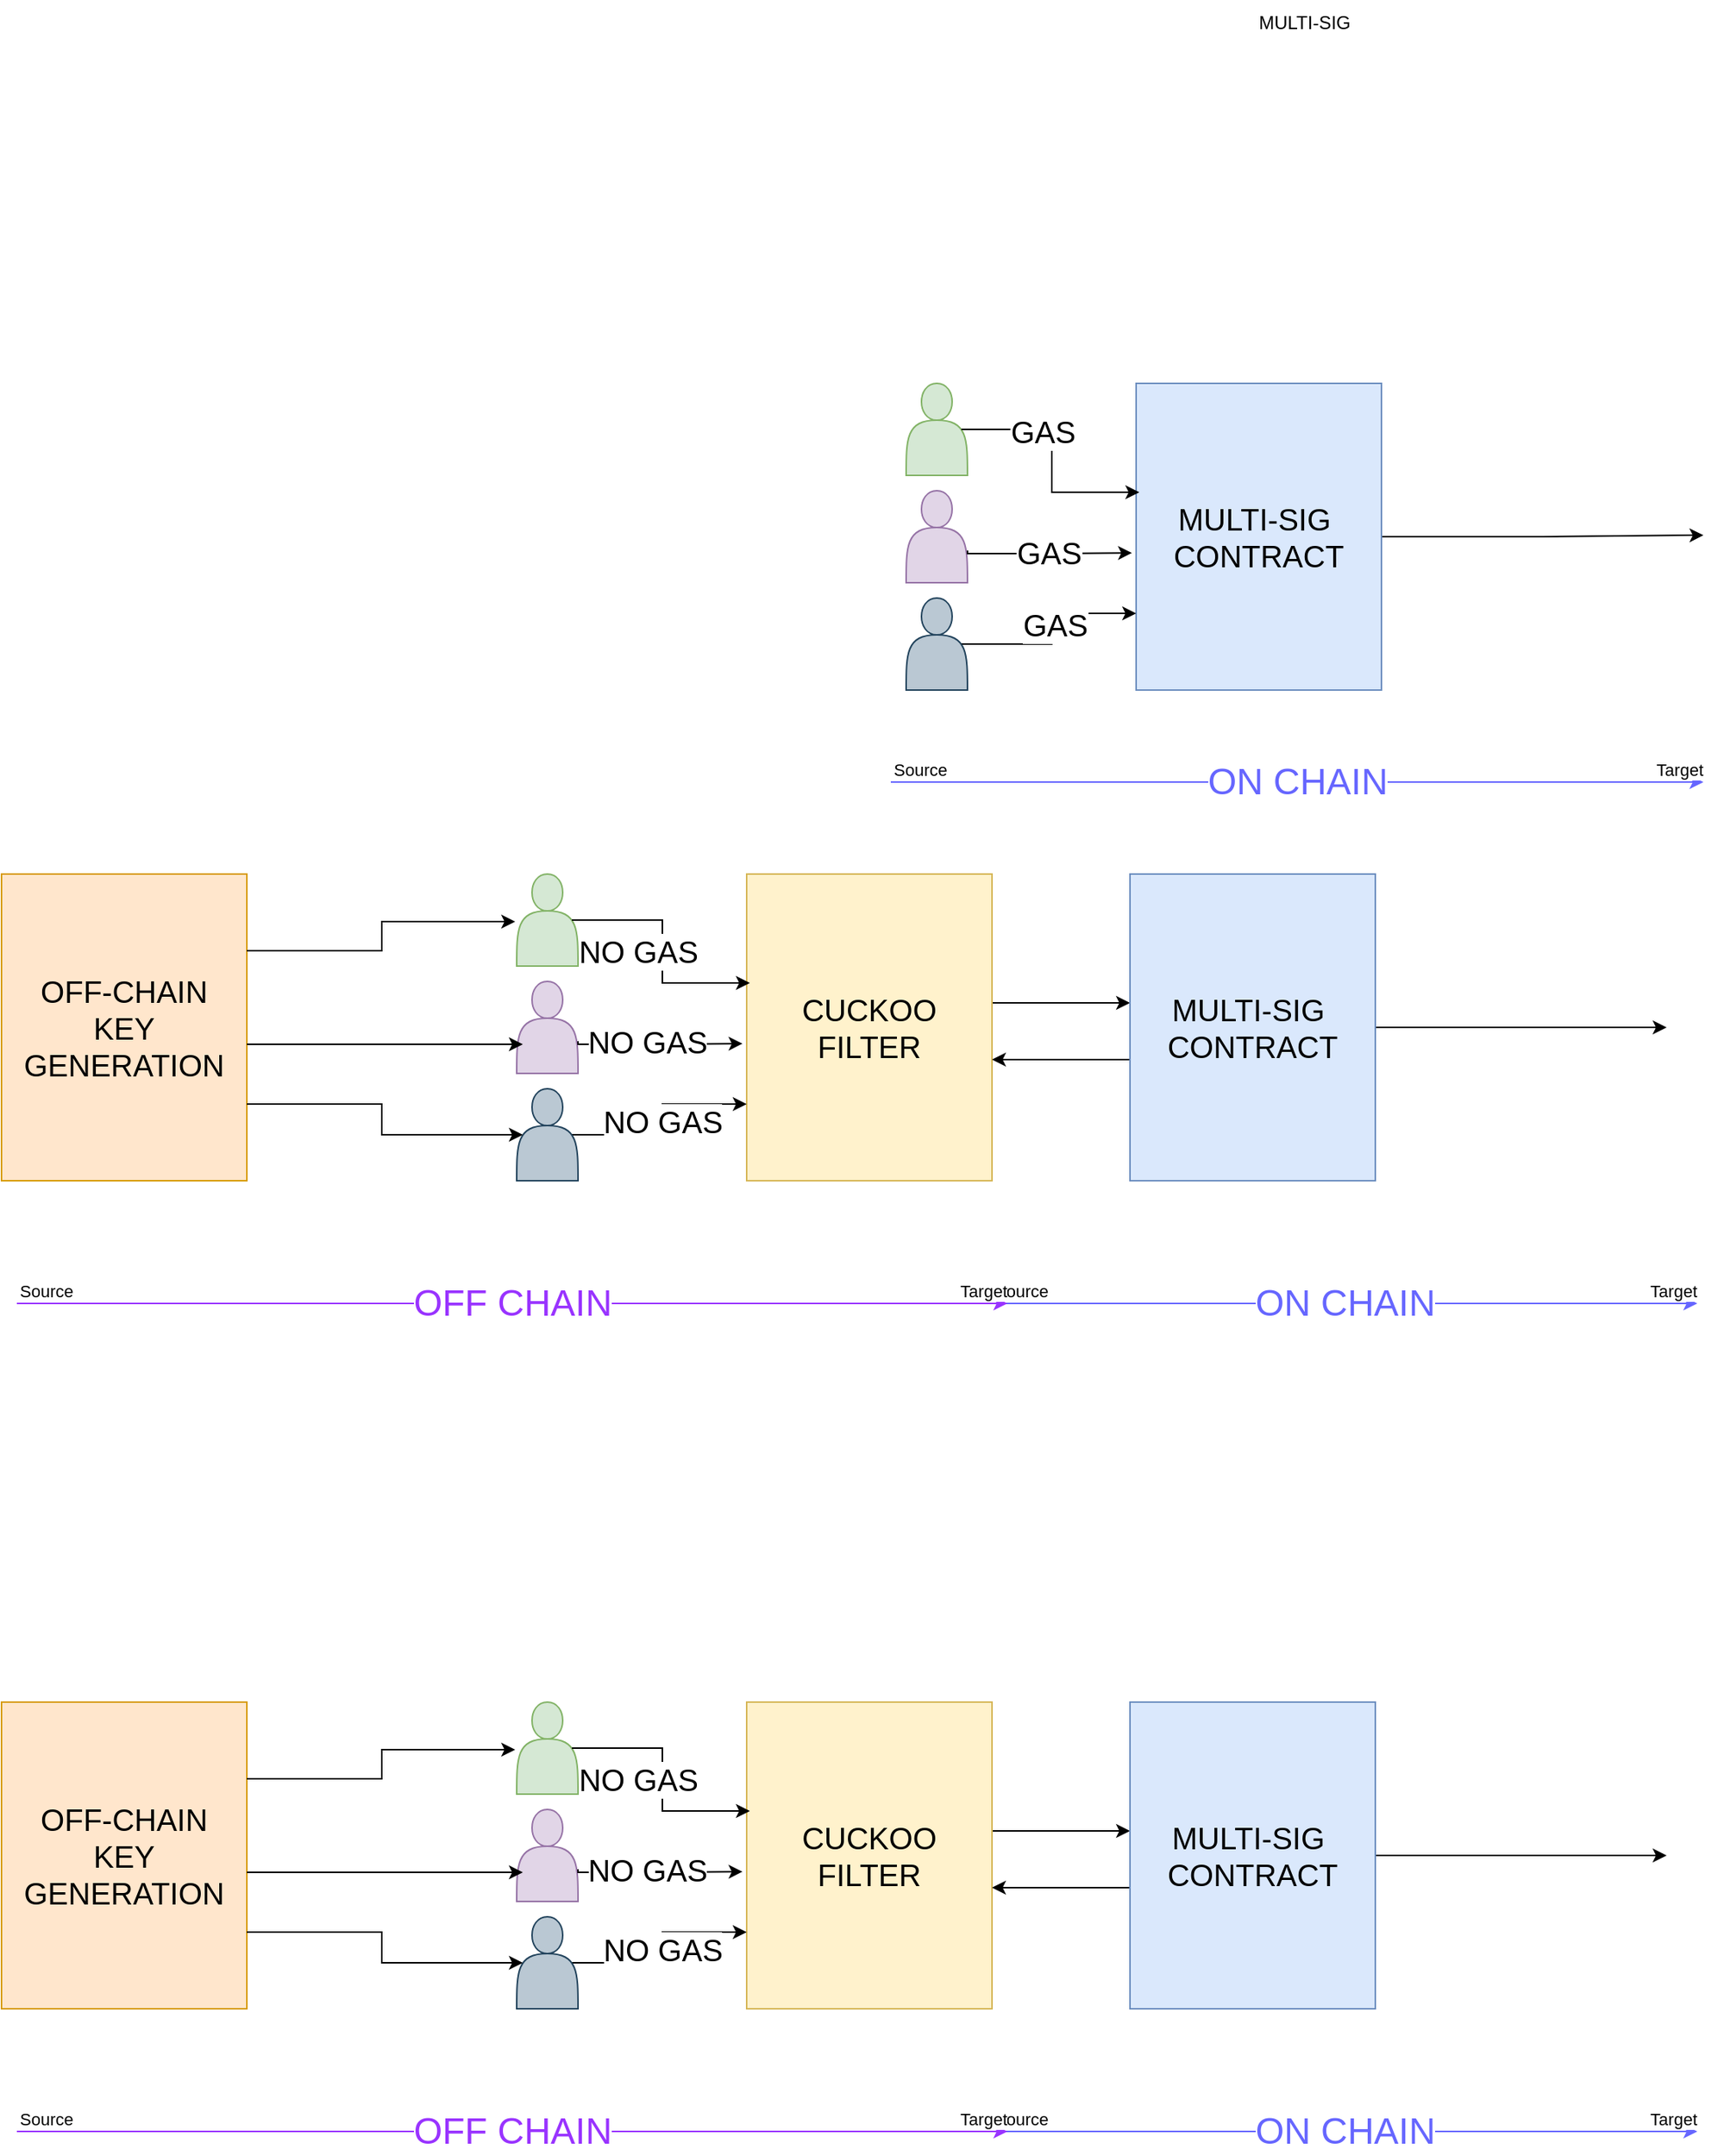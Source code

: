 <mxfile version="23.1.2" type="github" pages="3">
  <diagram name="Page-1" id="BInwaGNL4pFZfoFTj9UN">
    <mxGraphModel dx="1877" dy="1733" grid="1" gridSize="10" guides="1" tooltips="1" connect="1" arrows="1" fold="1" page="1" pageScale="1" pageWidth="827" pageHeight="1169" math="0" shadow="0">
      <root>
        <mxCell id="0" />
        <mxCell id="1" parent="0" />
        <mxCell id="Ex7_GT3SORcMS4K1t9Gg-11" value="" style="edgeStyle=orthogonalEdgeStyle;rounded=0;orthogonalLoop=1;jettySize=auto;html=1;" parent="1" edge="1">
          <mxGeometry relative="1" as="geometry">
            <mxPoint x="66" y="444.0" as="sourcePoint" />
            <mxPoint x="156" y="444.0" as="targetPoint" />
          </mxGeometry>
        </mxCell>
        <mxCell id="Ex7_GT3SORcMS4K1t9Gg-1" value="&lt;font style=&quot;font-size: 20px;&quot;&gt;CUCKOO FILTER&lt;/font&gt;" style="rounded=0;whiteSpace=wrap;html=1;fillColor=#fff2cc;strokeColor=#d6b656;" parent="1" vertex="1">
          <mxGeometry x="-94" y="360" width="160" height="200" as="geometry" />
        </mxCell>
        <mxCell id="Ex7_GT3SORcMS4K1t9Gg-2" value="" style="shape=actor;whiteSpace=wrap;html=1;fillColor=#d5e8d4;strokeColor=#82b366;" parent="1" vertex="1">
          <mxGeometry x="-244" y="360" width="40" height="60" as="geometry" />
        </mxCell>
        <mxCell id="Ex7_GT3SORcMS4K1t9Gg-3" value="" style="shape=actor;whiteSpace=wrap;html=1;fillColor=#e1d5e7;strokeColor=#9673a6;" parent="1" vertex="1">
          <mxGeometry x="-244" y="430" width="40" height="60" as="geometry" />
        </mxCell>
        <mxCell id="Ex7_GT3SORcMS4K1t9Gg-8" style="edgeStyle=orthogonalEdgeStyle;rounded=0;orthogonalLoop=1;jettySize=auto;html=1;exitX=0.9;exitY=0.5;exitDx=0;exitDy=0;exitPerimeter=0;entryX=0;entryY=0.75;entryDx=0;entryDy=0;" parent="1" source="Ex7_GT3SORcMS4K1t9Gg-4" target="Ex7_GT3SORcMS4K1t9Gg-1" edge="1">
          <mxGeometry relative="1" as="geometry" />
        </mxCell>
        <mxCell id="Ex7_GT3SORcMS4K1t9Gg-41" value="&lt;font style=&quot;font-size: 20px;&quot;&gt;NO GAS&lt;/font&gt;" style="edgeLabel;html=1;align=center;verticalAlign=middle;resizable=0;points=[];" parent="Ex7_GT3SORcMS4K1t9Gg-8" vertex="1" connectable="0">
          <mxGeometry x="0.015" relative="1" as="geometry">
            <mxPoint as="offset" />
          </mxGeometry>
        </mxCell>
        <mxCell id="Ex7_GT3SORcMS4K1t9Gg-4" value="" style="shape=actor;whiteSpace=wrap;html=1;fillColor=#bac8d3;strokeColor=#23445d;" parent="1" vertex="1">
          <mxGeometry x="-244" y="500" width="40" height="60" as="geometry" />
        </mxCell>
        <mxCell id="Ex7_GT3SORcMS4K1t9Gg-6" style="edgeStyle=orthogonalEdgeStyle;rounded=0;orthogonalLoop=1;jettySize=auto;html=1;exitX=0.9;exitY=0.5;exitDx=0;exitDy=0;exitPerimeter=0;entryX=0.013;entryY=0.355;entryDx=0;entryDy=0;entryPerimeter=0;" parent="1" source="Ex7_GT3SORcMS4K1t9Gg-2" target="Ex7_GT3SORcMS4K1t9Gg-1" edge="1">
          <mxGeometry relative="1" as="geometry" />
        </mxCell>
        <mxCell id="Ex7_GT3SORcMS4K1t9Gg-39" value="&lt;font style=&quot;font-size: 20px;&quot;&gt;NO GAS&lt;/font&gt;" style="edgeLabel;html=1;align=center;verticalAlign=middle;resizable=0;points=[];" parent="Ex7_GT3SORcMS4K1t9Gg-6" vertex="1" connectable="0">
          <mxGeometry x="-0.443" y="-1" relative="1" as="geometry">
            <mxPoint x="-1" y="19" as="offset" />
          </mxGeometry>
        </mxCell>
        <mxCell id="Ex7_GT3SORcMS4K1t9Gg-7" style="edgeStyle=orthogonalEdgeStyle;rounded=0;orthogonalLoop=1;jettySize=auto;html=1;exitX=1;exitY=0.75;exitDx=0;exitDy=0;entryX=-0.017;entryY=0.583;entryDx=0;entryDy=0;entryPerimeter=0;" parent="1" edge="1">
          <mxGeometry relative="1" as="geometry">
            <mxPoint x="-204" y="469" as="sourcePoint" />
            <mxPoint x="-96.72" y="470.6" as="targetPoint" />
            <Array as="points">
              <mxPoint x="-204" y="471" />
              <mxPoint x="-149" y="471" />
            </Array>
          </mxGeometry>
        </mxCell>
        <mxCell id="Ex7_GT3SORcMS4K1t9Gg-40" value="&lt;font style=&quot;font-size: 20px;&quot;&gt;NO GAS&lt;/font&gt;" style="edgeLabel;html=1;align=center;verticalAlign=middle;resizable=0;points=[];" parent="Ex7_GT3SORcMS4K1t9Gg-7" vertex="1" connectable="0">
          <mxGeometry x="-0.14" y="2" relative="1" as="geometry">
            <mxPoint as="offset" />
          </mxGeometry>
        </mxCell>
        <mxCell id="Ex7_GT3SORcMS4K1t9Gg-13" style="edgeStyle=orthogonalEdgeStyle;rounded=0;orthogonalLoop=1;jettySize=auto;html=1;exitX=1;exitY=0.5;exitDx=0;exitDy=0;" parent="1" source="Ex7_GT3SORcMS4K1t9Gg-9" edge="1">
          <mxGeometry relative="1" as="geometry">
            <mxPoint x="506.0" y="460.0" as="targetPoint" />
          </mxGeometry>
        </mxCell>
        <mxCell id="Ex7_GT3SORcMS4K1t9Gg-46" style="edgeStyle=orthogonalEdgeStyle;rounded=0;orthogonalLoop=1;jettySize=auto;html=1;exitX=0;exitY=0.75;exitDx=0;exitDy=0;entryX=1;entryY=0.75;entryDx=0;entryDy=0;" parent="1" edge="1">
          <mxGeometry relative="1" as="geometry">
            <mxPoint x="156" y="481" as="sourcePoint" />
            <mxPoint x="66" y="481" as="targetPoint" />
          </mxGeometry>
        </mxCell>
        <mxCell id="Ex7_GT3SORcMS4K1t9Gg-9" value="&lt;font style=&quot;font-size: 20px;&quot;&gt;MULTI-SIG&amp;nbsp;&lt;br&gt;CONTRACT&lt;/font&gt;" style="rounded=0;whiteSpace=wrap;html=1;fillColor=#dae8fc;strokeColor=#6c8ebf;" parent="1" vertex="1">
          <mxGeometry x="156" y="360" width="160" height="200" as="geometry" />
        </mxCell>
        <mxCell id="Ex7_GT3SORcMS4K1t9Gg-14" value="" style="endArrow=classic;html=1;rounded=0;strokeColor=#6666FF;" parent="1" edge="1">
          <mxGeometry relative="1" as="geometry">
            <mxPoint x="66" y="640" as="sourcePoint" />
            <mxPoint x="526" y="640" as="targetPoint" />
          </mxGeometry>
        </mxCell>
        <mxCell id="Ex7_GT3SORcMS4K1t9Gg-15" value="&lt;font color=&quot;#6666ff&quot; style=&quot;font-size: 24px;&quot;&gt;ON CHAIN&lt;/font&gt;" style="edgeLabel;resizable=0;html=1;align=center;verticalAlign=middle;" parent="Ex7_GT3SORcMS4K1t9Gg-14" connectable="0" vertex="1">
          <mxGeometry relative="1" as="geometry" />
        </mxCell>
        <mxCell id="Ex7_GT3SORcMS4K1t9Gg-16" value="Source" style="edgeLabel;resizable=0;html=1;align=left;verticalAlign=bottom;" parent="Ex7_GT3SORcMS4K1t9Gg-14" connectable="0" vertex="1">
          <mxGeometry x="-1" relative="1" as="geometry" />
        </mxCell>
        <mxCell id="Ex7_GT3SORcMS4K1t9Gg-17" value="Target" style="edgeLabel;resizable=0;html=1;align=right;verticalAlign=bottom;" parent="Ex7_GT3SORcMS4K1t9Gg-14" connectable="0" vertex="1">
          <mxGeometry x="1" relative="1" as="geometry" />
        </mxCell>
        <mxCell id="Ex7_GT3SORcMS4K1t9Gg-34" style="edgeStyle=orthogonalEdgeStyle;rounded=0;orthogonalLoop=1;jettySize=auto;html=1;exitX=1;exitY=0.5;exitDx=0;exitDy=0;" parent="1" source="Ex7_GT3SORcMS4K1t9Gg-18" edge="1">
          <mxGeometry relative="1" as="geometry">
            <mxPoint x="530" y="139" as="targetPoint" />
          </mxGeometry>
        </mxCell>
        <mxCell id="Ex7_GT3SORcMS4K1t9Gg-18" value="&lt;font style=&quot;font-size: 20px;&quot;&gt;MULTI-SIG&amp;nbsp;&lt;br style=&quot;border-color: var(--border-color);&quot;&gt;CONTRACT&lt;/font&gt;" style="rounded=0;whiteSpace=wrap;html=1;fillColor=#dae8fc;strokeColor=#6c8ebf;" parent="1" vertex="1">
          <mxGeometry x="160" y="40" width="160" height="200" as="geometry" />
        </mxCell>
        <mxCell id="Ex7_GT3SORcMS4K1t9Gg-19" value="" style="shape=actor;whiteSpace=wrap;html=1;fillColor=#d5e8d4;strokeColor=#82b366;" parent="1" vertex="1">
          <mxGeometry x="10" y="40" width="40" height="60" as="geometry" />
        </mxCell>
        <mxCell id="Ex7_GT3SORcMS4K1t9Gg-20" value="" style="shape=actor;whiteSpace=wrap;html=1;fillColor=#e1d5e7;strokeColor=#9673a6;" parent="1" vertex="1">
          <mxGeometry x="10" y="110" width="40" height="60" as="geometry" />
        </mxCell>
        <mxCell id="Ex7_GT3SORcMS4K1t9Gg-21" style="edgeStyle=orthogonalEdgeStyle;rounded=0;orthogonalLoop=1;jettySize=auto;html=1;exitX=0.9;exitY=0.5;exitDx=0;exitDy=0;exitPerimeter=0;entryX=0;entryY=0.75;entryDx=0;entryDy=0;" parent="1" source="Ex7_GT3SORcMS4K1t9Gg-22" target="Ex7_GT3SORcMS4K1t9Gg-18" edge="1">
          <mxGeometry relative="1" as="geometry" />
        </mxCell>
        <mxCell id="Ex7_GT3SORcMS4K1t9Gg-37" value="&lt;font style=&quot;font-size: 20px;&quot;&gt;GAS&lt;/font&gt;" style="edgeLabel;html=1;align=center;verticalAlign=middle;resizable=0;points=[];" parent="Ex7_GT3SORcMS4K1t9Gg-21" vertex="1" connectable="0">
          <mxGeometry x="0.1" y="-2" relative="1" as="geometry">
            <mxPoint y="1" as="offset" />
          </mxGeometry>
        </mxCell>
        <mxCell id="Ex7_GT3SORcMS4K1t9Gg-22" value="" style="shape=actor;whiteSpace=wrap;html=1;fillColor=#bac8d3;strokeColor=#23445d;" parent="1" vertex="1">
          <mxGeometry x="10" y="180" width="40" height="60" as="geometry" />
        </mxCell>
        <mxCell id="Ex7_GT3SORcMS4K1t9Gg-23" style="edgeStyle=orthogonalEdgeStyle;rounded=0;orthogonalLoop=1;jettySize=auto;html=1;exitX=0.9;exitY=0.5;exitDx=0;exitDy=0;exitPerimeter=0;entryX=0.013;entryY=0.355;entryDx=0;entryDy=0;entryPerimeter=0;" parent="1" source="Ex7_GT3SORcMS4K1t9Gg-19" target="Ex7_GT3SORcMS4K1t9Gg-18" edge="1">
          <mxGeometry relative="1" as="geometry" />
        </mxCell>
        <mxCell id="Ex7_GT3SORcMS4K1t9Gg-35" value="&lt;font style=&quot;font-size: 20px;&quot;&gt;GAS&lt;/font&gt;" style="edgeLabel;html=1;align=center;verticalAlign=middle;resizable=0;points=[];" parent="Ex7_GT3SORcMS4K1t9Gg-23" vertex="1" connectable="0">
          <mxGeometry x="-0.316" y="-1" relative="1" as="geometry">
            <mxPoint x="-1" as="offset" />
          </mxGeometry>
        </mxCell>
        <mxCell id="Ex7_GT3SORcMS4K1t9Gg-24" style="edgeStyle=orthogonalEdgeStyle;rounded=0;orthogonalLoop=1;jettySize=auto;html=1;exitX=1;exitY=0.75;exitDx=0;exitDy=0;entryX=-0.017;entryY=0.583;entryDx=0;entryDy=0;entryPerimeter=0;" parent="1" edge="1">
          <mxGeometry relative="1" as="geometry">
            <mxPoint x="50" y="149" as="sourcePoint" />
            <mxPoint x="157.28" y="150.6" as="targetPoint" />
            <Array as="points">
              <mxPoint x="50" y="151" />
              <mxPoint x="105" y="151" />
            </Array>
          </mxGeometry>
        </mxCell>
        <mxCell id="Ex7_GT3SORcMS4K1t9Gg-36" value="&lt;font style=&quot;font-size: 20px;&quot;&gt;GAS&lt;/font&gt;" style="edgeLabel;html=1;align=center;verticalAlign=middle;resizable=0;points=[];" parent="Ex7_GT3SORcMS4K1t9Gg-24" vertex="1" connectable="0">
          <mxGeometry x="-0.001" y="1" relative="1" as="geometry">
            <mxPoint as="offset" />
          </mxGeometry>
        </mxCell>
        <mxCell id="Ex7_GT3SORcMS4K1t9Gg-25" value="" style="endArrow=classic;html=1;rounded=0;strokeColor=#9933FF;" parent="1" edge="1">
          <mxGeometry relative="1" as="geometry">
            <mxPoint x="-570" y="640" as="sourcePoint" />
            <mxPoint x="76" y="640" as="targetPoint" />
          </mxGeometry>
        </mxCell>
        <mxCell id="Ex7_GT3SORcMS4K1t9Gg-26" value="&lt;font color=&quot;#9933ff&quot; style=&quot;font-size: 24px;&quot;&gt;OFF CHAIN&lt;/font&gt;" style="edgeLabel;resizable=0;html=1;align=center;verticalAlign=middle;" parent="Ex7_GT3SORcMS4K1t9Gg-25" connectable="0" vertex="1">
          <mxGeometry relative="1" as="geometry" />
        </mxCell>
        <mxCell id="Ex7_GT3SORcMS4K1t9Gg-27" value="Source" style="edgeLabel;resizable=0;html=1;align=left;verticalAlign=bottom;" parent="Ex7_GT3SORcMS4K1t9Gg-25" connectable="0" vertex="1">
          <mxGeometry x="-1" relative="1" as="geometry" />
        </mxCell>
        <mxCell id="Ex7_GT3SORcMS4K1t9Gg-28" value="Target" style="edgeLabel;resizable=0;html=1;align=right;verticalAlign=bottom;" parent="Ex7_GT3SORcMS4K1t9Gg-25" connectable="0" vertex="1">
          <mxGeometry x="1" relative="1" as="geometry" />
        </mxCell>
        <mxCell id="Ex7_GT3SORcMS4K1t9Gg-30" value="" style="endArrow=classic;html=1;rounded=0;strokeColor=#6666FF;" parent="1" edge="1">
          <mxGeometry relative="1" as="geometry">
            <mxPoint y="300" as="sourcePoint" />
            <mxPoint x="530" y="300" as="targetPoint" />
          </mxGeometry>
        </mxCell>
        <mxCell id="Ex7_GT3SORcMS4K1t9Gg-31" value="&lt;font color=&quot;#6666ff&quot; style=&quot;font-size: 24px;&quot;&gt;ON CHAIN&lt;/font&gt;" style="edgeLabel;resizable=0;html=1;align=center;verticalAlign=middle;" parent="Ex7_GT3SORcMS4K1t9Gg-30" connectable="0" vertex="1">
          <mxGeometry relative="1" as="geometry" />
        </mxCell>
        <mxCell id="Ex7_GT3SORcMS4K1t9Gg-32" value="Source" style="edgeLabel;resizable=0;html=1;align=left;verticalAlign=bottom;" parent="Ex7_GT3SORcMS4K1t9Gg-30" connectable="0" vertex="1">
          <mxGeometry x="-1" relative="1" as="geometry" />
        </mxCell>
        <mxCell id="Ex7_GT3SORcMS4K1t9Gg-33" value="Target" style="edgeLabel;resizable=0;html=1;align=right;verticalAlign=bottom;" parent="Ex7_GT3SORcMS4K1t9Gg-30" connectable="0" vertex="1">
          <mxGeometry x="1" relative="1" as="geometry" />
        </mxCell>
        <mxCell id="Ex7_GT3SORcMS4K1t9Gg-38" value="MULTI-SIG" style="text;html=1;strokeColor=none;fillColor=none;align=center;verticalAlign=middle;whiteSpace=wrap;rounded=0;" parent="1" vertex="1">
          <mxGeometry x="190" y="-210" width="160" height="30" as="geometry" />
        </mxCell>
        <mxCell id="Ex7_GT3SORcMS4K1t9Gg-42" value="&lt;font style=&quot;font-size: 20px;&quot;&gt;OFF-CHAIN&lt;br&gt;KEY&lt;br&gt;GENERATION&lt;br&gt;&lt;/font&gt;" style="rounded=0;whiteSpace=wrap;html=1;fillColor=#ffe6cc;strokeColor=#d79b00;" parent="1" vertex="1">
          <mxGeometry x="-580" y="360" width="160" height="200" as="geometry" />
        </mxCell>
        <mxCell id="Ex7_GT3SORcMS4K1t9Gg-43" style="edgeStyle=orthogonalEdgeStyle;rounded=0;orthogonalLoop=1;jettySize=auto;html=1;exitX=1;exitY=0.25;exitDx=0;exitDy=0;entryX=-0.025;entryY=0.517;entryDx=0;entryDy=0;entryPerimeter=0;" parent="1" source="Ex7_GT3SORcMS4K1t9Gg-42" target="Ex7_GT3SORcMS4K1t9Gg-2" edge="1">
          <mxGeometry relative="1" as="geometry" />
        </mxCell>
        <mxCell id="Ex7_GT3SORcMS4K1t9Gg-44" style="edgeStyle=orthogonalEdgeStyle;rounded=0;orthogonalLoop=1;jettySize=auto;html=1;exitX=1;exitY=0.5;exitDx=0;exitDy=0;entryX=0.1;entryY=0.5;entryDx=0;entryDy=0;entryPerimeter=0;" parent="1" edge="1">
          <mxGeometry relative="1" as="geometry">
            <mxPoint x="-420" y="471.0" as="sourcePoint" />
            <mxPoint x="-240" y="471.0" as="targetPoint" />
          </mxGeometry>
        </mxCell>
        <mxCell id="Ex7_GT3SORcMS4K1t9Gg-45" style="edgeStyle=orthogonalEdgeStyle;rounded=0;orthogonalLoop=1;jettySize=auto;html=1;exitX=1;exitY=0.75;exitDx=0;exitDy=0;entryX=0.1;entryY=0.5;entryDx=0;entryDy=0;entryPerimeter=0;" parent="1" source="Ex7_GT3SORcMS4K1t9Gg-42" target="Ex7_GT3SORcMS4K1t9Gg-4" edge="1">
          <mxGeometry relative="1" as="geometry" />
        </mxCell>
        <mxCell id="Ex7_GT3SORcMS4K1t9Gg-48" value="" style="edgeStyle=orthogonalEdgeStyle;rounded=0;orthogonalLoop=1;jettySize=auto;html=1;" parent="1" edge="1">
          <mxGeometry relative="1" as="geometry">
            <mxPoint x="66" y="984.0" as="sourcePoint" />
            <mxPoint x="156" y="984.0" as="targetPoint" />
          </mxGeometry>
        </mxCell>
        <mxCell id="Ex7_GT3SORcMS4K1t9Gg-49" value="&lt;font style=&quot;font-size: 20px;&quot;&gt;CUCKOO FILTER&lt;/font&gt;" style="rounded=0;whiteSpace=wrap;html=1;fillColor=#fff2cc;strokeColor=#d6b656;" parent="1" vertex="1">
          <mxGeometry x="-94" y="900" width="160" height="200" as="geometry" />
        </mxCell>
        <mxCell id="Ex7_GT3SORcMS4K1t9Gg-50" value="" style="shape=actor;whiteSpace=wrap;html=1;fillColor=#d5e8d4;strokeColor=#82b366;" parent="1" vertex="1">
          <mxGeometry x="-244" y="900" width="40" height="60" as="geometry" />
        </mxCell>
        <mxCell id="Ex7_GT3SORcMS4K1t9Gg-51" value="" style="shape=actor;whiteSpace=wrap;html=1;fillColor=#e1d5e7;strokeColor=#9673a6;" parent="1" vertex="1">
          <mxGeometry x="-244" y="970" width="40" height="60" as="geometry" />
        </mxCell>
        <mxCell id="Ex7_GT3SORcMS4K1t9Gg-52" style="edgeStyle=orthogonalEdgeStyle;rounded=0;orthogonalLoop=1;jettySize=auto;html=1;exitX=0.9;exitY=0.5;exitDx=0;exitDy=0;exitPerimeter=0;entryX=0;entryY=0.75;entryDx=0;entryDy=0;" parent="1" source="Ex7_GT3SORcMS4K1t9Gg-54" target="Ex7_GT3SORcMS4K1t9Gg-49" edge="1">
          <mxGeometry relative="1" as="geometry" />
        </mxCell>
        <mxCell id="Ex7_GT3SORcMS4K1t9Gg-53" value="&lt;font style=&quot;font-size: 20px;&quot;&gt;NO GAS&lt;/font&gt;" style="edgeLabel;html=1;align=center;verticalAlign=middle;resizable=0;points=[];" parent="Ex7_GT3SORcMS4K1t9Gg-52" vertex="1" connectable="0">
          <mxGeometry x="0.015" relative="1" as="geometry">
            <mxPoint as="offset" />
          </mxGeometry>
        </mxCell>
        <mxCell id="Ex7_GT3SORcMS4K1t9Gg-54" value="" style="shape=actor;whiteSpace=wrap;html=1;fillColor=#bac8d3;strokeColor=#23445d;" parent="1" vertex="1">
          <mxGeometry x="-244" y="1040" width="40" height="60" as="geometry" />
        </mxCell>
        <mxCell id="Ex7_GT3SORcMS4K1t9Gg-55" style="edgeStyle=orthogonalEdgeStyle;rounded=0;orthogonalLoop=1;jettySize=auto;html=1;exitX=0.9;exitY=0.5;exitDx=0;exitDy=0;exitPerimeter=0;entryX=0.013;entryY=0.355;entryDx=0;entryDy=0;entryPerimeter=0;" parent="1" source="Ex7_GT3SORcMS4K1t9Gg-50" target="Ex7_GT3SORcMS4K1t9Gg-49" edge="1">
          <mxGeometry relative="1" as="geometry" />
        </mxCell>
        <mxCell id="Ex7_GT3SORcMS4K1t9Gg-56" value="&lt;font style=&quot;font-size: 20px;&quot;&gt;NO GAS&lt;/font&gt;" style="edgeLabel;html=1;align=center;verticalAlign=middle;resizable=0;points=[];" parent="Ex7_GT3SORcMS4K1t9Gg-55" vertex="1" connectable="0">
          <mxGeometry x="-0.443" y="-1" relative="1" as="geometry">
            <mxPoint x="-1" y="19" as="offset" />
          </mxGeometry>
        </mxCell>
        <mxCell id="Ex7_GT3SORcMS4K1t9Gg-57" style="edgeStyle=orthogonalEdgeStyle;rounded=0;orthogonalLoop=1;jettySize=auto;html=1;exitX=1;exitY=0.75;exitDx=0;exitDy=0;entryX=-0.017;entryY=0.583;entryDx=0;entryDy=0;entryPerimeter=0;" parent="1" edge="1">
          <mxGeometry relative="1" as="geometry">
            <mxPoint x="-204" y="1009" as="sourcePoint" />
            <mxPoint x="-96.72" y="1010.6" as="targetPoint" />
            <Array as="points">
              <mxPoint x="-204" y="1011" />
              <mxPoint x="-149" y="1011" />
            </Array>
          </mxGeometry>
        </mxCell>
        <mxCell id="Ex7_GT3SORcMS4K1t9Gg-58" value="&lt;font style=&quot;font-size: 20px;&quot;&gt;NO GAS&lt;/font&gt;" style="edgeLabel;html=1;align=center;verticalAlign=middle;resizable=0;points=[];" parent="Ex7_GT3SORcMS4K1t9Gg-57" vertex="1" connectable="0">
          <mxGeometry x="-0.14" y="2" relative="1" as="geometry">
            <mxPoint as="offset" />
          </mxGeometry>
        </mxCell>
        <mxCell id="Ex7_GT3SORcMS4K1t9Gg-59" style="edgeStyle=orthogonalEdgeStyle;rounded=0;orthogonalLoop=1;jettySize=auto;html=1;exitX=1;exitY=0.5;exitDx=0;exitDy=0;" parent="1" source="Ex7_GT3SORcMS4K1t9Gg-61" edge="1">
          <mxGeometry relative="1" as="geometry">
            <mxPoint x="506.0" y="1000.0" as="targetPoint" />
          </mxGeometry>
        </mxCell>
        <mxCell id="Ex7_GT3SORcMS4K1t9Gg-60" style="edgeStyle=orthogonalEdgeStyle;rounded=0;orthogonalLoop=1;jettySize=auto;html=1;exitX=0;exitY=0.75;exitDx=0;exitDy=0;entryX=1;entryY=0.75;entryDx=0;entryDy=0;" parent="1" edge="1">
          <mxGeometry relative="1" as="geometry">
            <mxPoint x="156" y="1021" as="sourcePoint" />
            <mxPoint x="66" y="1021" as="targetPoint" />
          </mxGeometry>
        </mxCell>
        <mxCell id="Ex7_GT3SORcMS4K1t9Gg-61" value="&lt;font style=&quot;font-size: 20px;&quot;&gt;MULTI-SIG&amp;nbsp;&lt;br&gt;CONTRACT&lt;/font&gt;" style="rounded=0;whiteSpace=wrap;html=1;fillColor=#dae8fc;strokeColor=#6c8ebf;" parent="1" vertex="1">
          <mxGeometry x="156" y="900" width="160" height="200" as="geometry" />
        </mxCell>
        <mxCell id="Ex7_GT3SORcMS4K1t9Gg-62" value="" style="endArrow=classic;html=1;rounded=0;strokeColor=#6666FF;" parent="1" edge="1">
          <mxGeometry relative="1" as="geometry">
            <mxPoint x="66" y="1180" as="sourcePoint" />
            <mxPoint x="526" y="1180" as="targetPoint" />
          </mxGeometry>
        </mxCell>
        <mxCell id="Ex7_GT3SORcMS4K1t9Gg-63" value="&lt;font color=&quot;#6666ff&quot; style=&quot;font-size: 24px;&quot;&gt;ON CHAIN&lt;/font&gt;" style="edgeLabel;resizable=0;html=1;align=center;verticalAlign=middle;" parent="Ex7_GT3SORcMS4K1t9Gg-62" connectable="0" vertex="1">
          <mxGeometry relative="1" as="geometry" />
        </mxCell>
        <mxCell id="Ex7_GT3SORcMS4K1t9Gg-64" value="Source" style="edgeLabel;resizable=0;html=1;align=left;verticalAlign=bottom;" parent="Ex7_GT3SORcMS4K1t9Gg-62" connectable="0" vertex="1">
          <mxGeometry x="-1" relative="1" as="geometry" />
        </mxCell>
        <mxCell id="Ex7_GT3SORcMS4K1t9Gg-65" value="Target" style="edgeLabel;resizable=0;html=1;align=right;verticalAlign=bottom;" parent="Ex7_GT3SORcMS4K1t9Gg-62" connectable="0" vertex="1">
          <mxGeometry x="1" relative="1" as="geometry" />
        </mxCell>
        <mxCell id="Ex7_GT3SORcMS4K1t9Gg-66" value="" style="endArrow=classic;html=1;rounded=0;strokeColor=#9933FF;" parent="1" edge="1">
          <mxGeometry relative="1" as="geometry">
            <mxPoint x="-570" y="1180" as="sourcePoint" />
            <mxPoint x="76" y="1180" as="targetPoint" />
          </mxGeometry>
        </mxCell>
        <mxCell id="Ex7_GT3SORcMS4K1t9Gg-67" value="&lt;font color=&quot;#9933ff&quot; style=&quot;font-size: 24px;&quot;&gt;OFF CHAIN&lt;/font&gt;" style="edgeLabel;resizable=0;html=1;align=center;verticalAlign=middle;" parent="Ex7_GT3SORcMS4K1t9Gg-66" connectable="0" vertex="1">
          <mxGeometry relative="1" as="geometry" />
        </mxCell>
        <mxCell id="Ex7_GT3SORcMS4K1t9Gg-68" value="Source" style="edgeLabel;resizable=0;html=1;align=left;verticalAlign=bottom;" parent="Ex7_GT3SORcMS4K1t9Gg-66" connectable="0" vertex="1">
          <mxGeometry x="-1" relative="1" as="geometry" />
        </mxCell>
        <mxCell id="Ex7_GT3SORcMS4K1t9Gg-69" value="Target" style="edgeLabel;resizable=0;html=1;align=right;verticalAlign=bottom;" parent="Ex7_GT3SORcMS4K1t9Gg-66" connectable="0" vertex="1">
          <mxGeometry x="1" relative="1" as="geometry" />
        </mxCell>
        <mxCell id="Ex7_GT3SORcMS4K1t9Gg-70" value="&lt;font style=&quot;font-size: 20px;&quot;&gt;OFF-CHAIN&lt;br&gt;KEY&lt;br&gt;GENERATION&lt;br&gt;&lt;/font&gt;" style="rounded=0;whiteSpace=wrap;html=1;fillColor=#ffe6cc;strokeColor=#d79b00;" parent="1" vertex="1">
          <mxGeometry x="-580" y="900" width="160" height="200" as="geometry" />
        </mxCell>
        <mxCell id="Ex7_GT3SORcMS4K1t9Gg-71" style="edgeStyle=orthogonalEdgeStyle;rounded=0;orthogonalLoop=1;jettySize=auto;html=1;exitX=1;exitY=0.25;exitDx=0;exitDy=0;entryX=-0.025;entryY=0.517;entryDx=0;entryDy=0;entryPerimeter=0;" parent="1" source="Ex7_GT3SORcMS4K1t9Gg-70" target="Ex7_GT3SORcMS4K1t9Gg-50" edge="1">
          <mxGeometry relative="1" as="geometry" />
        </mxCell>
        <mxCell id="Ex7_GT3SORcMS4K1t9Gg-72" style="edgeStyle=orthogonalEdgeStyle;rounded=0;orthogonalLoop=1;jettySize=auto;html=1;exitX=1;exitY=0.5;exitDx=0;exitDy=0;entryX=0.1;entryY=0.5;entryDx=0;entryDy=0;entryPerimeter=0;" parent="1" edge="1">
          <mxGeometry relative="1" as="geometry">
            <mxPoint x="-420" y="1011.0" as="sourcePoint" />
            <mxPoint x="-240" y="1011.0" as="targetPoint" />
          </mxGeometry>
        </mxCell>
        <mxCell id="Ex7_GT3SORcMS4K1t9Gg-73" style="edgeStyle=orthogonalEdgeStyle;rounded=0;orthogonalLoop=1;jettySize=auto;html=1;exitX=1;exitY=0.75;exitDx=0;exitDy=0;entryX=0.1;entryY=0.5;entryDx=0;entryDy=0;entryPerimeter=0;" parent="1" source="Ex7_GT3SORcMS4K1t9Gg-70" target="Ex7_GT3SORcMS4K1t9Gg-54" edge="1">
          <mxGeometry relative="1" as="geometry" />
        </mxCell>
      </root>
    </mxGraphModel>
  </diagram>
  <diagram id="RDgt8AdDhkmR_zKjsQhh" name="Page-2">
    <mxGraphModel dx="1050" dy="564" grid="1" gridSize="10" guides="1" tooltips="1" connect="1" arrows="1" fold="1" page="1" pageScale="1" pageWidth="827" pageHeight="1169" math="0" shadow="0">
      <root>
        <mxCell id="0" />
        <mxCell id="1" parent="0" />
        <mxCell id="Pnr5eddgBHGvT0CJaQg3-8" value="" style="rounded=1;whiteSpace=wrap;html=1;strokeWidth=2;" vertex="1" parent="1">
          <mxGeometry x="610" y="630" width="170" height="135" as="geometry" />
        </mxCell>
        <mxCell id="Pnr5eddgBHGvT0CJaQg3-6" value="" style="rounded=1;whiteSpace=wrap;html=1;strokeColor=#000000;strokeWidth=2;" vertex="1" parent="1">
          <mxGeometry x="234" y="564.46" width="356" height="202.54" as="geometry" />
        </mxCell>
        <mxCell id="pH_hnQ0hc6p1UYj_0MdR-8" value="" style="rounded=1;whiteSpace=wrap;html=1;strokeColor=#994C00;" parent="1" vertex="1">
          <mxGeometry x="630" y="640.73" width="130" height="90" as="geometry" />
        </mxCell>
        <mxCell id="pH_hnQ0hc6p1UYj_0MdR-9" value="" style="rounded=1;whiteSpace=wrap;html=1;strokeColor=#009900;strokeWidth=1;" parent="1" vertex="1">
          <mxGeometry x="250" y="600" width="230" height="130" as="geometry" />
        </mxCell>
        <mxCell id="pH_hnQ0hc6p1UYj_0MdR-11" value="" style="rounded=1;whiteSpace=wrap;html=1;strokeColor=#009900;strokeWidth=1;" parent="1" vertex="1">
          <mxGeometry x="450" y="600" width="120" height="70" as="geometry" />
        </mxCell>
        <mxCell id="pH_hnQ0hc6p1UYj_0MdR-12" value="" style="rounded=1;whiteSpace=wrap;html=1;strokeWidth=1;strokeColor=#009900;" parent="1" vertex="1">
          <mxGeometry x="450" y="670" width="120" height="60" as="geometry" />
        </mxCell>
        <mxCell id="pH_hnQ0hc6p1UYj_0MdR-27" value="&lt;span style=&quot;font-size: 13px; font-family: Tahoma;&quot;&gt;SIGNING&amp;nbsp;&lt;/span&gt;&lt;span style=&quot;font-size: 13px; font-family: Tahoma;&quot;&gt;ALGORITHM&lt;/span&gt;&lt;span style=&quot;font-size: 13px; font-family: Tahoma;&quot;&gt;&lt;br&gt;&lt;/span&gt;" style="text;html=1;strokeColor=none;fillColor=none;align=center;verticalAlign=middle;whiteSpace=wrap;rounded=0;fontFamily=Verdana;fontStyle=1;labelBorderColor=#82B366;fontColor=#82B366;labelBackgroundColor=default;" parent="1" vertex="1">
          <mxGeometry x="466.1" y="578" width="100" height="30" as="geometry" />
        </mxCell>
        <mxCell id="pH_hnQ0hc6p1UYj_0MdR-32" value="" style="sketch=0;aspect=fixed;pointerEvents=1;shadow=0;dashed=0;html=1;strokeColor=#001DBC;labelPosition=center;verticalLabelPosition=bottom;verticalAlign=top;align=center;fillColor=#0050EF;shape=mxgraph.mscae.enterprise.key_permissions;fontColor=#ffffff;" parent="1" vertex="1">
          <mxGeometry x="380.9" y="631.54" width="12.2" height="23.46" as="geometry" />
        </mxCell>
        <mxCell id="pH_hnQ0hc6p1UYj_0MdR-33" value="&lt;font size=&quot;2&quot; face=&quot;Tahoma&quot;&gt;STORAGE&lt;/font&gt;" style="text;html=1;strokeColor=none;fillColor=none;align=center;verticalAlign=middle;whiteSpace=wrap;rounded=0;fontFamily=Verdana;labelBorderColor=default;fontStyle=1;fontColor=#0050EF;" parent="1" vertex="1">
          <mxGeometry x="357" y="698.46" width="60" height="30" as="geometry" />
        </mxCell>
        <mxCell id="pH_hnQ0hc6p1UYj_0MdR-36" value="" style="sketch=0;aspect=fixed;pointerEvents=1;shadow=0;dashed=0;html=1;strokeColor=#82B366;labelPosition=center;verticalLabelPosition=bottom;verticalAlign=top;align=center;fillColor=#d5e8d4;shape=mxgraph.mscae.enterprise.key_permissions;" parent="1" vertex="1">
          <mxGeometry x="428.9" y="622.6" width="12.2" height="23.46" as="geometry" />
        </mxCell>
        <mxCell id="pH_hnQ0hc6p1UYj_0MdR-40" value="" style="sketch=0;pointerEvents=1;shadow=0;dashed=0;html=1;strokeColor=#82b366;fillColor=#d5e8d4;labelPosition=center;verticalLabelPosition=bottom;verticalAlign=top;outlineConnect=0;align=center;shape=mxgraph.office.security.key_permissions;" parent="1" vertex="1">
          <mxGeometry x="430" y="678.46" width="10" height="20" as="geometry" />
        </mxCell>
        <mxCell id="pH_hnQ0hc6p1UYj_0MdR-86" style="edgeStyle=orthogonalEdgeStyle;rounded=0;orthogonalLoop=1;jettySize=auto;html=1;exitX=0.5;exitY=1;exitDx=0;exitDy=0;entryX=0.5;entryY=0;entryDx=0;entryDy=0;" parent="1" source="pH_hnQ0hc6p1UYj_0MdR-50" target="pH_hnQ0hc6p1UYj_0MdR-58" edge="1">
          <mxGeometry relative="1" as="geometry" />
        </mxCell>
        <mxCell id="pH_hnQ0hc6p1UYj_0MdR-50" value="" style="rounded=0;whiteSpace=wrap;html=1;" parent="1" vertex="1">
          <mxGeometry x="460" y="608" width="100" height="22" as="geometry" />
        </mxCell>
        <mxCell id="pH_hnQ0hc6p1UYj_0MdR-53" value="" style="rounded=0;whiteSpace=wrap;html=1;" parent="1" vertex="1">
          <mxGeometry x="260" y="646.06" width="43" height="45" as="geometry" />
        </mxCell>
        <mxCell id="pH_hnQ0hc6p1UYj_0MdR-35" value="" style="rhombus;whiteSpace=wrap;html=1;fillColor=#d5e8d4;strokeColor=#82b366;" parent="1" vertex="1">
          <mxGeometry x="275" y="659.33" width="20" height="18.46" as="geometry" />
        </mxCell>
        <mxCell id="pH_hnQ0hc6p1UYj_0MdR-54" value="" style="rounded=0;whiteSpace=wrap;html=1;strokeWidth=2;" parent="1" vertex="1">
          <mxGeometry x="314.9" y="610" width="35.1" height="106" as="geometry" />
        </mxCell>
        <mxCell id="pH_hnQ0hc6p1UYj_0MdR-38" style="edgeStyle=orthogonalEdgeStyle;rounded=0;orthogonalLoop=1;jettySize=auto;html=1;exitX=1;exitY=0.5;exitDx=0;exitDy=0;entryX=0.016;entryY=0.221;entryDx=0;entryDy=0;entryPerimeter=0;" parent="1" source="pH_hnQ0hc6p1UYj_0MdR-35" target="pH_hnQ0hc6p1UYj_0MdR-34" edge="1">
          <mxGeometry relative="1" as="geometry">
            <Array as="points">
              <mxPoint x="310" y="669" />
              <mxPoint x="310" y="628" />
              <mxPoint x="320" y="628" />
            </Array>
          </mxGeometry>
        </mxCell>
        <mxCell id="pH_hnQ0hc6p1UYj_0MdR-34" value="" style="sketch=0;aspect=fixed;pointerEvents=1;shadow=0;dashed=0;html=1;strokeColor=#82b366;labelPosition=center;verticalLabelPosition=bottom;verticalAlign=top;align=center;fillColor=#d5e8d4;shape=mxgraph.mscae.enterprise.key_permissions;" parent="1" vertex="1">
          <mxGeometry x="326.9" y="623.27" width="12.2" height="23.46" as="geometry" />
        </mxCell>
        <mxCell id="pH_hnQ0hc6p1UYj_0MdR-37" value="" style="sketch=0;pointerEvents=1;shadow=0;dashed=0;html=1;strokeColor=#82b366;fillColor=#d5e8d4;labelPosition=center;verticalLabelPosition=bottom;verticalAlign=top;outlineConnect=0;align=center;shape=mxgraph.office.security.key_permissions;" parent="1" vertex="1">
          <mxGeometry x="330" y="673.46" width="10" height="20" as="geometry" />
        </mxCell>
        <mxCell id="pH_hnQ0hc6p1UYj_0MdR-39" style="edgeStyle=orthogonalEdgeStyle;rounded=0;orthogonalLoop=1;jettySize=auto;html=1;exitX=1;exitY=0.5;exitDx=0;exitDy=0;" parent="1" source="pH_hnQ0hc6p1UYj_0MdR-35" target="pH_hnQ0hc6p1UYj_0MdR-37" edge="1">
          <mxGeometry relative="1" as="geometry">
            <Array as="points">
              <mxPoint x="310" y="669" />
              <mxPoint x="310" y="689" />
            </Array>
          </mxGeometry>
        </mxCell>
        <mxCell id="pH_hnQ0hc6p1UYj_0MdR-52" style="edgeStyle=orthogonalEdgeStyle;rounded=0;orthogonalLoop=1;jettySize=auto;html=1;entryX=0.041;entryY=0.488;entryDx=0;entryDy=0;entryPerimeter=0;" parent="1" source="pH_hnQ0hc6p1UYj_0MdR-37" edge="1">
          <mxGeometry relative="1" as="geometry">
            <mxPoint x="340" y="688" as="sourcePoint" />
            <mxPoint x="430.0" y="688.458" as="targetPoint" />
          </mxGeometry>
        </mxCell>
        <mxCell id="pH_hnQ0hc6p1UYj_0MdR-10" value="" style="rounded=1;whiteSpace=wrap;html=1;strokeColor=#0000FF;strokeWidth=1;" parent="1" vertex="1">
          <mxGeometry x="354" y="600" width="66" height="130" as="geometry" />
        </mxCell>
        <mxCell id="pH_hnQ0hc6p1UYj_0MdR-55" value="" style="sketch=0;aspect=fixed;pointerEvents=1;shadow=0;dashed=0;html=1;strokeColor=#0000FF;labelPosition=center;verticalLabelPosition=bottom;verticalAlign=top;align=center;fillColor=#0000FF;shape=mxgraph.mscae.enterprise.key_permissions;" parent="1" vertex="1">
          <mxGeometry x="380.9" y="623.27" width="12.2" height="23.46" as="geometry" />
        </mxCell>
        <mxCell id="pH_hnQ0hc6p1UYj_0MdR-56" style="edgeStyle=orthogonalEdgeStyle;rounded=0;orthogonalLoop=1;jettySize=auto;html=1;exitX=0.64;exitY=0.5;exitDx=0;exitDy=0;exitPerimeter=0;entryX=-0.041;entryY=0.463;entryDx=0;entryDy=0;entryPerimeter=0;" parent="1" source="pH_hnQ0hc6p1UYj_0MdR-34" target="pH_hnQ0hc6p1UYj_0MdR-55" edge="1">
          <mxGeometry relative="1" as="geometry" />
        </mxCell>
        <mxCell id="pH_hnQ0hc6p1UYj_0MdR-57" style="edgeStyle=orthogonalEdgeStyle;rounded=0;orthogonalLoop=1;jettySize=auto;html=1;entryX=0.28;entryY=0.5;entryDx=0;entryDy=0;entryPerimeter=0;" parent="1" source="pH_hnQ0hc6p1UYj_0MdR-55" target="pH_hnQ0hc6p1UYj_0MdR-36" edge="1">
          <mxGeometry relative="1" as="geometry" />
        </mxCell>
        <mxCell id="pH_hnQ0hc6p1UYj_0MdR-58" value="" style="rounded=0;whiteSpace=wrap;html=1;strokeWidth=2;" parent="1" vertex="1">
          <mxGeometry x="480" y="642.11" width="60" height="17.89" as="geometry" />
        </mxCell>
        <mxCell id="pH_hnQ0hc6p1UYj_0MdR-59" value="" style="rounded=0;whiteSpace=wrap;html=1;" parent="1" vertex="1">
          <mxGeometry x="480" y="704.51" width="60" height="17.89" as="geometry" />
        </mxCell>
        <mxCell id="pH_hnQ0hc6p1UYj_0MdR-60" value="" style="rounded=0;whiteSpace=wrap;html=1;" parent="1" vertex="1">
          <mxGeometry x="460" y="676.46" width="100" height="22" as="geometry" />
        </mxCell>
        <mxCell id="pH_hnQ0hc6p1UYj_0MdR-62" value="" style="sketch=0;aspect=fixed;pointerEvents=1;shadow=0;dashed=0;html=1;strokeColor=#82B366;labelPosition=center;verticalLabelPosition=bottom;verticalAlign=top;align=center;fillColor=#d5e8d4;shape=mxgraph.mscae.enterprise.key_permissions;" parent="1" vertex="1">
          <mxGeometry x="480.0" y="607.27" width="12.2" height="23.46" as="geometry" />
        </mxCell>
        <mxCell id="pH_hnQ0hc6p1UYj_0MdR-47" value="" style="html=1;verticalLabelPosition=bottom;align=center;labelBackgroundColor=#ffffff;verticalAlign=top;strokeWidth=2;strokeColor=#d6b656;shadow=0;dashed=0;shape=mxgraph.ios7.icons.envelope_(message);fillColor=#fff2cc;" parent="1" vertex="1">
          <mxGeometry x="492.2" y="676.46" width="20" height="20" as="geometry" />
        </mxCell>
        <mxCell id="pH_hnQ0hc6p1UYj_0MdR-71" value="&lt;font style=&quot;font-size: 11px;&quot;&gt;INPUT&lt;/font&gt;" style="text;html=1;strokeColor=none;fillColor=none;align=center;verticalAlign=middle;whiteSpace=wrap;rounded=0;labelBackgroundColor=default;" parent="1" vertex="1">
          <mxGeometry x="254.9" y="683.46" width="60" height="30" as="geometry" />
        </mxCell>
        <mxCell id="pH_hnQ0hc6p1UYj_0MdR-72" value="&lt;b&gt;&lt;font style=&quot;font-size: 11px;&quot;&gt;OUTPUT&lt;/font&gt;&lt;/b&gt;" style="text;html=1;strokeColor=none;fillColor=none;align=center;verticalAlign=middle;whiteSpace=wrap;rounded=0;labelBackgroundColor=default;" parent="1" vertex="1">
          <mxGeometry x="297" y="704.51" width="60" height="30" as="geometry" />
        </mxCell>
        <mxCell id="pH_hnQ0hc6p1UYj_0MdR-75" value="&lt;b&gt;OUTPUT&lt;/b&gt;" style="text;html=1;strokeColor=none;fillColor=none;align=center;verticalAlign=middle;whiteSpace=wrap;rounded=0;labelBackgroundColor=default;" parent="1" vertex="1">
          <mxGeometry x="430" y="700" width="60" height="30" as="geometry" />
        </mxCell>
        <mxCell id="pH_hnQ0hc6p1UYj_0MdR-76" value="&lt;b&gt;&lt;font style=&quot;font-size: 11px;&quot;&gt;OUTPUT&lt;/font&gt;&lt;/b&gt;" style="text;html=1;strokeColor=none;fillColor=none;align=center;verticalAlign=middle;whiteSpace=wrap;rounded=0;labelBackgroundColor=default;" parent="1" vertex="1">
          <mxGeometry x="432.2" y="646.46" width="60" height="30" as="geometry" />
        </mxCell>
        <mxCell id="pH_hnQ0hc6p1UYj_0MdR-80" value="" style="shape=document;whiteSpace=wrap;html=1;boundedLbl=1;fillColor=#994C00;" parent="1" vertex="1">
          <mxGeometry x="500.55" y="646.06" width="18.9" height="10" as="geometry" />
        </mxCell>
        <mxCell id="pH_hnQ0hc6p1UYj_0MdR-82" value="" style="shape=document;whiteSpace=wrap;html=1;boundedLbl=1;fillColor=#994C00;" parent="1" vertex="1">
          <mxGeometry x="530" y="683.46" width="18.9" height="10" as="geometry" />
        </mxCell>
        <mxCell id="pH_hnQ0hc6p1UYj_0MdR-83" value="" style="sketch=0;pointerEvents=1;shadow=0;dashed=0;html=1;strokeColor=#82b366;fillColor=#d5e8d4;labelPosition=center;verticalLabelPosition=bottom;verticalAlign=top;outlineConnect=0;align=center;shape=mxgraph.office.security.key_permissions;" parent="1" vertex="1">
          <mxGeometry x="470" y="677.46" width="10" height="20" as="geometry" />
        </mxCell>
        <mxCell id="pH_hnQ0hc6p1UYj_0MdR-84" value="" style="html=1;verticalLabelPosition=bottom;align=center;labelBackgroundColor=#ffffff;verticalAlign=top;strokeWidth=2;strokeColor=#d6b656;shadow=0;dashed=0;shape=mxgraph.ios7.icons.envelope_(message);fillColor=#fff2cc;" parent="1" vertex="1">
          <mxGeometry x="512.2" y="607.27" width="20" height="20" as="geometry" />
        </mxCell>
        <mxCell id="pH_hnQ0hc6p1UYj_0MdR-87" style="edgeStyle=orthogonalEdgeStyle;rounded=0;orthogonalLoop=1;jettySize=auto;html=1;exitX=0.5;exitY=0;exitDx=0;exitDy=0;exitPerimeter=0;entryX=-0.033;entryY=0.236;entryDx=0;entryDy=0;entryPerimeter=0;" parent="1" source="pH_hnQ0hc6p1UYj_0MdR-36" target="pH_hnQ0hc6p1UYj_0MdR-62" edge="1">
          <mxGeometry relative="1" as="geometry">
            <Array as="points">
              <mxPoint x="436" y="613" />
              <mxPoint x="462" y="613" />
            </Array>
          </mxGeometry>
        </mxCell>
        <mxCell id="pH_hnQ0hc6p1UYj_0MdR-88" style="edgeStyle=orthogonalEdgeStyle;rounded=0;orthogonalLoop=1;jettySize=auto;html=1;entryX=0.16;entryY=0.527;entryDx=0;entryDy=0;entryPerimeter=0;" parent="1" source="pH_hnQ0hc6p1UYj_0MdR-40" target="pH_hnQ0hc6p1UYj_0MdR-83" edge="1">
          <mxGeometry relative="1" as="geometry" />
        </mxCell>
        <mxCell id="pH_hnQ0hc6p1UYj_0MdR-90" value="&lt;b&gt;{ 1, 0 }&lt;/b&gt;" style="text;html=1;strokeColor=none;fillColor=none;align=center;verticalAlign=middle;whiteSpace=wrap;rounded=0;labelBackgroundColor=default;" parent="1" vertex="1">
          <mxGeometry x="480" y="698.46" width="60" height="30" as="geometry" />
        </mxCell>
        <mxCell id="pH_hnQ0hc6p1UYj_0MdR-92" value="" style="rounded=0;whiteSpace=wrap;html=1;" parent="1" vertex="1">
          <mxGeometry x="635" y="675.73" width="100" height="50" as="geometry" />
        </mxCell>
        <mxCell id="pH_hnQ0hc6p1UYj_0MdR-93" value="&lt;span style=&quot;font-size: 13px; font-family: Tahoma;&quot;&gt;KEY&amp;nbsp;GENERATION&lt;br&gt;&lt;/span&gt;&lt;span style=&quot;font-size: 13px; font-family: Tahoma;&quot;&gt;ALGORITHM&lt;/span&gt;&lt;span style=&quot;font-size: 13px; font-family: Tahoma;&quot;&gt;&lt;br&gt;&lt;/span&gt;" style="text;html=1;strokeColor=none;fillColor=none;align=center;verticalAlign=middle;whiteSpace=wrap;rounded=0;fontFamily=Verdana;fontStyle=1;labelBorderColor=#82B366;fontColor=#82B366;labelBackgroundColor=default;" parent="1" vertex="1">
          <mxGeometry x="250" y="578" width="130.9" height="30" as="geometry" />
        </mxCell>
        <mxCell id="pH_hnQ0hc6p1UYj_0MdR-94" value="&lt;span style=&quot;font-size: 13px; font-family: Tahoma;&quot;&gt;KEY&lt;br&gt;STORAGE&lt;br&gt;&lt;/span&gt;" style="text;html=1;strokeColor=none;fillColor=none;align=center;verticalAlign=middle;whiteSpace=wrap;rounded=0;fontFamily=Verdana;fontStyle=1;labelBorderColor=#0000FF;fontColor=#0000FF;labelBackgroundColor=default;" parent="1" vertex="1">
          <mxGeometry x="337" y="716" width="100" height="30" as="geometry" />
        </mxCell>
        <mxCell id="pH_hnQ0hc6p1UYj_0MdR-95" value="&lt;span style=&quot;font-size: 13px; font-family: Tahoma;&quot;&gt;&lt;font color=&quot;#00bef2&quot;&gt;SENDER&lt;/font&gt;&lt;br&gt;&lt;/span&gt;" style="text;html=1;strokeColor=none;fillColor=none;align=center;verticalAlign=middle;whiteSpace=wrap;rounded=0;fontFamily=Verdana;fontStyle=1;labelBorderColor=#0000FF;fontColor=#0000FF;labelBackgroundColor=default;" parent="1" vertex="1">
          <mxGeometry x="635" y="667.19" width="100" height="23.54" as="geometry" />
        </mxCell>
        <mxCell id="pH_hnQ0hc6p1UYj_0MdR-96" value="&lt;span style=&quot;font-size: 13px; font-family: Tahoma;&quot;&gt;&lt;font color=&quot;#ff9933&quot;&gt;RECEIVER&lt;/font&gt;&lt;br&gt;&lt;/span&gt;" style="text;html=1;strokeColor=none;fillColor=none;align=center;verticalAlign=middle;whiteSpace=wrap;rounded=0;fontFamily=Verdana;fontStyle=1;labelBorderColor=#0000FF;fontColor=#0000FF;labelBackgroundColor=default;" parent="1" vertex="1">
          <mxGeometry x="635" y="702.73" width="100" height="18.27" as="geometry" />
        </mxCell>
        <mxCell id="pH_hnQ0hc6p1UYj_0MdR-97" style="edgeStyle=orthogonalEdgeStyle;rounded=0;orthogonalLoop=1;jettySize=auto;html=1;entryX=0.502;entryY=0.438;entryDx=0;entryDy=0;entryPerimeter=0;" parent="1" edge="1">
          <mxGeometry relative="1" as="geometry">
            <mxPoint x="687" y="686.73" as="sourcePoint" />
            <mxPoint x="687.2" y="706.732" as="targetPoint" />
          </mxGeometry>
        </mxCell>
        <mxCell id="pH_hnQ0hc6p1UYj_0MdR-99" value="Token" style="text;html=1;strokeColor=none;fillColor=none;align=center;verticalAlign=middle;whiteSpace=wrap;rounded=0;labelBackgroundColor=default;" parent="1" vertex="1">
          <mxGeometry x="676" y="680" width="60" height="30" as="geometry" />
        </mxCell>
        <mxCell id="8yf7FlCT3irDsF2DJL-Q-1" value="&lt;font style=&quot;font-size: 10px;&quot;&gt;Encrypted&lt;br&gt;Private&lt;br&gt;Key&lt;/font&gt;" style="text;html=1;strokeColor=none;fillColor=none;align=center;verticalAlign=middle;whiteSpace=wrap;rounded=0;" vertex="1" parent="1">
          <mxGeometry x="357" y="650.0" width="60" height="30" as="geometry" />
        </mxCell>
        <mxCell id="8yf7FlCT3irDsF2DJL-Q-3" value="&lt;font style=&quot;font-size: 10px;&quot;&gt;Public&lt;br&gt;Key&lt;/font&gt;" style="text;html=1;strokeColor=none;fillColor=none;align=center;verticalAlign=middle;whiteSpace=wrap;rounded=0;" vertex="1" parent="1">
          <mxGeometry x="305" y="686.0" width="60" height="30" as="geometry" />
        </mxCell>
        <mxCell id="8yf7FlCT3irDsF2DJL-Q-5" value="&lt;font style=&quot;font-size: 10px;&quot;&gt;Private&lt;br&gt;Key&lt;/font&gt;" style="text;html=1;strokeColor=none;fillColor=none;align=center;verticalAlign=middle;whiteSpace=wrap;rounded=0;" vertex="1" parent="1">
          <mxGeometry x="303.9" y="642.11" width="60" height="30" as="geometry" />
        </mxCell>
        <mxCell id="Pnr5eddgBHGvT0CJaQg3-1" value="" style="verticalLabelPosition=bottom;html=1;verticalAlign=top;align=center;strokeColor=none;fillColor=#00BEF2;shape=mxgraph.azure.user;" vertex="1" parent="1">
          <mxGeometry x="610" y="585" width="30" height="30" as="geometry" />
        </mxCell>
        <mxCell id="Pnr5eddgBHGvT0CJaQg3-2" style="edgeStyle=orthogonalEdgeStyle;rounded=0;orthogonalLoop=1;jettySize=auto;html=1;exitX=1;exitY=0.5;exitDx=0;exitDy=0;entryX=-0.002;entryY=0.115;entryDx=0;entryDy=0;entryPerimeter=0;" edge="1" parent="1" source="pH_hnQ0hc6p1UYj_0MdR-58" target="pH_hnQ0hc6p1UYj_0MdR-8">
          <mxGeometry relative="1" as="geometry" />
        </mxCell>
        <mxCell id="Pnr5eddgBHGvT0CJaQg3-14" value="SIGNING" style="edgeLabel;html=1;align=center;verticalAlign=middle;resizable=0;points=[];" vertex="1" connectable="0" parent="Pnr5eddgBHGvT0CJaQg3-2">
          <mxGeometry x="-0.029" relative="1" as="geometry">
            <mxPoint as="offset" />
          </mxGeometry>
        </mxCell>
        <mxCell id="Pnr5eddgBHGvT0CJaQg3-5" value="&lt;span style=&quot;font-size: 13px; font-family: Tahoma;&quot;&gt;VALIDATION&amp;nbsp;&lt;/span&gt;&lt;span style=&quot;font-size: 13px; font-family: Tahoma;&quot;&gt;ALGORITHM&lt;/span&gt;&lt;span style=&quot;font-size: 13px; font-family: Tahoma;&quot;&gt;&lt;br&gt;&lt;/span&gt;" style="text;html=1;strokeColor=none;fillColor=none;align=center;verticalAlign=middle;whiteSpace=wrap;rounded=0;fontFamily=Verdana;fontStyle=1;labelBorderColor=#82B366;fontColor=#82B366;labelBackgroundColor=default;" vertex="1" parent="1">
          <mxGeometry x="460" y="722.4" width="100" height="30" as="geometry" />
        </mxCell>
        <mxCell id="Pnr5eddgBHGvT0CJaQg3-9" value="&lt;span style=&quot;font-family: Tahoma;&quot;&gt;&lt;font color=&quot;#000000&quot; style=&quot;font-size: 22px;&quot;&gt;WALLET MECHANISM&lt;/font&gt;&lt;br&gt;&lt;/span&gt;" style="text;html=1;strokeColor=none;fillColor=none;align=center;verticalAlign=middle;whiteSpace=wrap;rounded=0;fontFamily=Verdana;fontStyle=1;labelBorderColor=#000000;fontColor=#0000FF;labelBackgroundColor=default;" vertex="1" parent="1">
          <mxGeometry x="280" y="752.4" width="260" height="30" as="geometry" />
        </mxCell>
        <mxCell id="Pnr5eddgBHGvT0CJaQg3-10" value="&lt;span style=&quot;font-family: Tahoma;&quot;&gt;&lt;font color=&quot;#000000&quot; style=&quot;font-size: 22px;&quot;&gt;BLOCKCHAIN&lt;/font&gt;&lt;br&gt;&lt;/span&gt;" style="text;html=1;strokeColor=none;fillColor=none;align=center;verticalAlign=middle;whiteSpace=wrap;rounded=0;fontFamily=Verdana;fontStyle=1;labelBorderColor=#000000;fontColor=#0000FF;labelBackgroundColor=default;" vertex="1" parent="1">
          <mxGeometry x="570" y="752.4" width="260" height="30" as="geometry" />
        </mxCell>
        <mxCell id="Pnr5eddgBHGvT0CJaQg3-13" style="edgeStyle=orthogonalEdgeStyle;rounded=0;orthogonalLoop=1;jettySize=auto;html=1;exitX=0.14;exitY=0.65;exitDx=0;exitDy=0;exitPerimeter=0;entryX=0.983;entryY=0.773;entryDx=0;entryDy=0;entryPerimeter=0;" edge="1" parent="1" source="Pnr5eddgBHGvT0CJaQg3-1" target="pH_hnQ0hc6p1UYj_0MdR-84">
          <mxGeometry relative="1" as="geometry" />
        </mxCell>
        <mxCell id="Pnr5eddgBHGvT0CJaQg3-18" value="TRANSACTION&lt;br&gt;INITIATION" style="edgeLabel;html=1;align=center;verticalAlign=middle;resizable=0;points=[];" vertex="1" connectable="0" parent="Pnr5eddgBHGvT0CJaQg3-13">
          <mxGeometry x="-0.404" y="1" relative="1" as="geometry">
            <mxPoint x="40" y="22" as="offset" />
          </mxGeometry>
        </mxCell>
        <mxCell id="Pnr5eddgBHGvT0CJaQg3-16" style="edgeStyle=orthogonalEdgeStyle;rounded=0;orthogonalLoop=1;jettySize=auto;html=1;exitX=-0.002;exitY=0.804;exitDx=0;exitDy=0;entryX=1;entryY=0.5;entryDx=0;entryDy=0;exitPerimeter=0;" edge="1" parent="1" source="pH_hnQ0hc6p1UYj_0MdR-8" target="pH_hnQ0hc6p1UYj_0MdR-90">
          <mxGeometry relative="1" as="geometry" />
        </mxCell>
        <mxCell id="Pnr5eddgBHGvT0CJaQg3-17" value="CONFIRMATION" style="edgeLabel;html=1;align=center;verticalAlign=middle;resizable=0;points=[];" vertex="1" connectable="0" parent="Pnr5eddgBHGvT0CJaQg3-16">
          <mxGeometry x="-0.1" y="-1" relative="1" as="geometry">
            <mxPoint x="9" y="8" as="offset" />
          </mxGeometry>
        </mxCell>
        <mxCell id="Pnr5eddgBHGvT0CJaQg3-20" value="" style="rounded=1;whiteSpace=wrap;html=1;" vertex="1" parent="1">
          <mxGeometry x="659" y="555" width="131" height="60" as="geometry" />
        </mxCell>
        <mxCell id="Pnr5eddgBHGvT0CJaQg3-21" value="" style="html=1;verticalLabelPosition=bottom;align=center;labelBackgroundColor=#ffffff;verticalAlign=top;strokeWidth=2;strokeColor=#d6b656;shadow=0;dashed=0;shape=mxgraph.ios7.icons.envelope_(message);fillColor=#fff2cc;" vertex="1" parent="1">
          <mxGeometry x="664" y="559.46" width="20" height="20" as="geometry" />
        </mxCell>
        <mxCell id="Pnr5eddgBHGvT0CJaQg3-22" value="" style="shape=document;whiteSpace=wrap;html=1;boundedLbl=1;fillColor=#994C00;" vertex="1" parent="1">
          <mxGeometry x="720" y="565.46" width="18.9" height="10" as="geometry" />
        </mxCell>
        <mxCell id="Pnr5eddgBHGvT0CJaQg3-23" value="" style="sketch=0;aspect=fixed;pointerEvents=1;shadow=0;dashed=0;html=1;strokeColor=#23445d;labelPosition=center;verticalLabelPosition=bottom;verticalAlign=top;align=center;fillColor=#bac8d3;shape=mxgraph.mscae.enterprise.key_permissions;" vertex="1" parent="1">
          <mxGeometry x="667.9" y="585.27" width="12.2" height="23.46" as="geometry" />
        </mxCell>
        <mxCell id="Pnr5eddgBHGvT0CJaQg3-24" value="" style="sketch=0;pointerEvents=1;shadow=0;dashed=0;html=1;strokeColor=#23445d;fillColor=#bac8d3;labelPosition=center;verticalLabelPosition=bottom;verticalAlign=top;outlineConnect=0;align=center;shape=mxgraph.office.security.key_permissions;" vertex="1" parent="1">
          <mxGeometry x="726" y="587" width="10" height="20" as="geometry" />
        </mxCell>
        <mxCell id="Pnr5eddgBHGvT0CJaQg3-25" value="&lt;span style=&quot;font-family: Tahoma;&quot;&gt;&lt;font style=&quot;font-size: 11px;&quot; color=&quot;#000000&quot;&gt;USER&lt;/font&gt;&lt;br&gt;&lt;/span&gt;" style="text;html=1;strokeColor=none;fillColor=none;align=center;verticalAlign=middle;whiteSpace=wrap;rounded=0;fontFamily=Verdana;fontStyle=1;labelBorderColor=#000000;fontColor=#0000FF;labelBackgroundColor=default;" vertex="1" parent="1">
          <mxGeometry x="500" y="559.46" width="260" height="30" as="geometry" />
        </mxCell>
        <mxCell id="Pnr5eddgBHGvT0CJaQg3-26" value="&lt;font style=&quot;font-size: 10px;&quot;&gt;Private&lt;br&gt;Key&lt;/font&gt;" style="text;html=1;strokeColor=none;fillColor=none;align=center;verticalAlign=middle;whiteSpace=wrap;rounded=0;" vertex="1" parent="1">
          <mxGeometry x="681" y="582" width="45" height="30" as="geometry" />
        </mxCell>
        <mxCell id="Pnr5eddgBHGvT0CJaQg3-27" value="&lt;font style=&quot;font-size: 10px;&quot;&gt;Public&lt;br&gt;Key&lt;/font&gt;" style="text;html=1;strokeColor=none;fillColor=none;align=center;verticalAlign=middle;whiteSpace=wrap;rounded=0;" vertex="1" parent="1">
          <mxGeometry x="740" y="582" width="41" height="30" as="geometry" />
        </mxCell>
        <mxCell id="Pnr5eddgBHGvT0CJaQg3-28" value="&lt;font size=&quot;1&quot;&gt;Signature&lt;/font&gt;" style="text;html=1;strokeColor=none;fillColor=none;align=center;verticalAlign=middle;whiteSpace=wrap;rounded=0;" vertex="1" parent="1">
          <mxGeometry x="745" y="554.46" width="41" height="30" as="geometry" />
        </mxCell>
        <mxCell id="Pnr5eddgBHGvT0CJaQg3-29" value="&lt;font size=&quot;1&quot;&gt;Message&lt;/font&gt;" style="text;html=1;strokeColor=none;fillColor=none;align=center;verticalAlign=middle;whiteSpace=wrap;rounded=0;" vertex="1" parent="1">
          <mxGeometry x="685" y="554.46" width="41" height="30" as="geometry" />
        </mxCell>
        <mxCell id="Pnr5eddgBHGvT0CJaQg3-30" style="edgeStyle=orthogonalEdgeStyle;rounded=0;orthogonalLoop=1;jettySize=auto;html=1;exitX=1;exitY=0.5;exitDx=0;exitDy=0;entryX=0.018;entryY=0.509;entryDx=0;entryDy=0;entryPerimeter=0;" edge="1" parent="1" source="pH_hnQ0hc6p1UYj_0MdR-60" target="pH_hnQ0hc6p1UYj_0MdR-8">
          <mxGeometry relative="1" as="geometry" />
        </mxCell>
        <mxCell id="Pnr5eddgBHGvT0CJaQg3-31" value="VALIDATION" style="edgeLabel;html=1;align=center;verticalAlign=middle;resizable=0;points=[];" vertex="1" connectable="0" parent="Pnr5eddgBHGvT0CJaQg3-30">
          <mxGeometry x="0.166" y="-1" relative="1" as="geometry">
            <mxPoint x="-8" y="9" as="offset" />
          </mxGeometry>
        </mxCell>
      </root>
    </mxGraphModel>
  </diagram>
  <diagram id="7Hw_Ies0E090ffAU1LSt" name="Page-3">
    <mxGraphModel dx="724" dy="389" grid="1" gridSize="10" guides="1" tooltips="1" connect="1" arrows="1" fold="1" page="1" pageScale="1" pageWidth="827" pageHeight="1169" math="0" shadow="0">
      <root>
        <mxCell id="0" />
        <mxCell id="1" parent="0" />
        <mxCell id="-qdAKXN7PdmR8NSnBFwa-1" value="" style="rounded=1;whiteSpace=wrap;html=1;strokeColor=#994C00;" vertex="1" parent="1">
          <mxGeometry x="600" y="600" width="130" height="130" as="geometry" />
        </mxCell>
        <mxCell id="-qdAKXN7PdmR8NSnBFwa-2" value="" style="rounded=1;whiteSpace=wrap;html=1;strokeColor=#009900;strokeWidth=1;" vertex="1" parent="1">
          <mxGeometry x="270" y="600" width="210" height="130" as="geometry" />
        </mxCell>
        <mxCell id="-qdAKXN7PdmR8NSnBFwa-3" value="" style="rounded=1;whiteSpace=wrap;html=1;strokeColor=#009900;strokeWidth=1;" vertex="1" parent="1">
          <mxGeometry x="450" y="600" width="120" height="70" as="geometry" />
        </mxCell>
        <mxCell id="-qdAKXN7PdmR8NSnBFwa-4" value="" style="rounded=1;whiteSpace=wrap;html=1;strokeWidth=1;strokeColor=#009900;" vertex="1" parent="1">
          <mxGeometry x="450" y="670" width="120" height="60" as="geometry" />
        </mxCell>
        <mxCell id="-qdAKXN7PdmR8NSnBFwa-5" value="&lt;span style=&quot;font-size: 13px; font-family: Tahoma;&quot;&gt;SIGNING&amp;nbsp;&lt;/span&gt;&lt;span style=&quot;font-size: 13px; font-family: Tahoma;&quot;&gt;ALGORITHM&lt;/span&gt;&lt;span style=&quot;font-size: 13px; font-family: Tahoma;&quot;&gt;&lt;br&gt;&lt;/span&gt;" style="text;html=1;strokeColor=none;fillColor=none;align=center;verticalAlign=middle;whiteSpace=wrap;rounded=0;fontFamily=Verdana;fontStyle=1;labelBorderColor=#82B366;fontColor=#82B366;labelBackgroundColor=default;" vertex="1" parent="1">
          <mxGeometry x="466.1" y="578" width="100" height="30" as="geometry" />
        </mxCell>
        <mxCell id="-qdAKXN7PdmR8NSnBFwa-6" value="" style="sketch=0;aspect=fixed;pointerEvents=1;shadow=0;dashed=0;html=1;strokeColor=#001DBC;labelPosition=center;verticalLabelPosition=bottom;verticalAlign=top;align=center;fillColor=#0050EF;shape=mxgraph.mscae.enterprise.key_permissions;fontColor=#ffffff;" vertex="1" parent="1">
          <mxGeometry x="380.9" y="631.54" width="12.2" height="23.46" as="geometry" />
        </mxCell>
        <mxCell id="-qdAKXN7PdmR8NSnBFwa-7" value="&lt;font size=&quot;2&quot; face=&quot;Tahoma&quot;&gt;STORAGE&lt;/font&gt;" style="text;html=1;strokeColor=none;fillColor=none;align=center;verticalAlign=middle;whiteSpace=wrap;rounded=0;fontFamily=Verdana;labelBorderColor=default;fontStyle=1;fontColor=#0050EF;" vertex="1" parent="1">
          <mxGeometry x="357" y="698.46" width="60" height="30" as="geometry" />
        </mxCell>
        <mxCell id="-qdAKXN7PdmR8NSnBFwa-8" value="" style="sketch=0;aspect=fixed;pointerEvents=1;shadow=0;dashed=0;html=1;strokeColor=#82B366;labelPosition=center;verticalLabelPosition=bottom;verticalAlign=top;align=center;fillColor=#d5e8d4;shape=mxgraph.mscae.enterprise.key_permissions;" vertex="1" parent="1">
          <mxGeometry x="430.0" y="631.54" width="12.2" height="23.46" as="geometry" />
        </mxCell>
        <mxCell id="-qdAKXN7PdmR8NSnBFwa-9" value="" style="sketch=0;pointerEvents=1;shadow=0;dashed=0;html=1;strokeColor=#82b366;fillColor=#d5e8d4;labelPosition=center;verticalLabelPosition=bottom;verticalAlign=top;outlineConnect=0;align=center;shape=mxgraph.office.security.key_permissions;" vertex="1" parent="1">
          <mxGeometry x="430" y="678.46" width="10" height="20" as="geometry" />
        </mxCell>
        <mxCell id="-qdAKXN7PdmR8NSnBFwa-10" style="edgeStyle=orthogonalEdgeStyle;rounded=0;orthogonalLoop=1;jettySize=auto;html=1;exitX=0.5;exitY=1;exitDx=0;exitDy=0;entryX=0.5;entryY=0;entryDx=0;entryDy=0;" edge="1" parent="1" source="-qdAKXN7PdmR8NSnBFwa-11" target="-qdAKXN7PdmR8NSnBFwa-25">
          <mxGeometry relative="1" as="geometry" />
        </mxCell>
        <mxCell id="-qdAKXN7PdmR8NSnBFwa-11" value="" style="rounded=0;whiteSpace=wrap;html=1;" vertex="1" parent="1">
          <mxGeometry x="460" y="608" width="100" height="22" as="geometry" />
        </mxCell>
        <mxCell id="-qdAKXN7PdmR8NSnBFwa-12" value="" style="rounded=0;whiteSpace=wrap;html=1;" vertex="1" parent="1">
          <mxGeometry x="275" y="646.73" width="30" height="45" as="geometry" />
        </mxCell>
        <mxCell id="-qdAKXN7PdmR8NSnBFwa-13" value="" style="rhombus;whiteSpace=wrap;html=1;fillColor=#d5e8d4;strokeColor=#82b366;" vertex="1" parent="1">
          <mxGeometry x="280" y="660" width="20" height="18.46" as="geometry" />
        </mxCell>
        <mxCell id="-qdAKXN7PdmR8NSnBFwa-14" value="" style="rounded=0;whiteSpace=wrap;html=1;strokeWidth=2;" vertex="1" parent="1">
          <mxGeometry x="318.9" y="619.23" width="30" height="90.77" as="geometry" />
        </mxCell>
        <mxCell id="-qdAKXN7PdmR8NSnBFwa-15" style="edgeStyle=orthogonalEdgeStyle;rounded=0;orthogonalLoop=1;jettySize=auto;html=1;exitX=1;exitY=0.5;exitDx=0;exitDy=0;entryX=0.016;entryY=0.221;entryDx=0;entryDy=0;entryPerimeter=0;" edge="1" parent="1" source="-qdAKXN7PdmR8NSnBFwa-13" target="-qdAKXN7PdmR8NSnBFwa-16">
          <mxGeometry relative="1" as="geometry">
            <Array as="points">
              <mxPoint x="310" y="669" />
              <mxPoint x="310" y="637" />
            </Array>
          </mxGeometry>
        </mxCell>
        <mxCell id="-qdAKXN7PdmR8NSnBFwa-16" value="" style="sketch=0;aspect=fixed;pointerEvents=1;shadow=0;dashed=0;html=1;strokeColor=#82b366;labelPosition=center;verticalLabelPosition=bottom;verticalAlign=top;align=center;fillColor=#d5e8d4;shape=mxgraph.mscae.enterprise.key_permissions;" vertex="1" parent="1">
          <mxGeometry x="327.8" y="631.54" width="12.2" height="23.46" as="geometry" />
        </mxCell>
        <mxCell id="-qdAKXN7PdmR8NSnBFwa-17" style="edgeStyle=orthogonalEdgeStyle;rounded=0;orthogonalLoop=1;jettySize=auto;html=1;entryX=0.041;entryY=0.488;entryDx=0;entryDy=0;entryPerimeter=0;exitX=1.064;exitY=0.216;exitDx=0;exitDy=0;exitPerimeter=0;" edge="1" parent="1" source="-qdAKXN7PdmR8NSnBFwa-16">
          <mxGeometry relative="1" as="geometry">
            <mxPoint x="350" y="637" as="sourcePoint" />
            <mxPoint x="430.5" y="636.988" as="targetPoint" />
          </mxGeometry>
        </mxCell>
        <mxCell id="-qdAKXN7PdmR8NSnBFwa-18" value="" style="sketch=0;pointerEvents=1;shadow=0;dashed=0;html=1;strokeColor=#82b366;fillColor=#d5e8d4;labelPosition=center;verticalLabelPosition=bottom;verticalAlign=top;outlineConnect=0;align=center;shape=mxgraph.office.security.key_permissions;" vertex="1" parent="1">
          <mxGeometry x="330" y="678.46" width="10" height="20" as="geometry" />
        </mxCell>
        <mxCell id="-qdAKXN7PdmR8NSnBFwa-19" style="edgeStyle=orthogonalEdgeStyle;rounded=0;orthogonalLoop=1;jettySize=auto;html=1;exitX=1;exitY=0.5;exitDx=0;exitDy=0;" edge="1" parent="1" source="-qdAKXN7PdmR8NSnBFwa-13" target="-qdAKXN7PdmR8NSnBFwa-18">
          <mxGeometry relative="1" as="geometry">
            <Array as="points">
              <mxPoint x="310" y="669" />
              <mxPoint x="310" y="689" />
            </Array>
          </mxGeometry>
        </mxCell>
        <mxCell id="-qdAKXN7PdmR8NSnBFwa-20" style="edgeStyle=orthogonalEdgeStyle;rounded=0;orthogonalLoop=1;jettySize=auto;html=1;entryX=0.041;entryY=0.488;entryDx=0;entryDy=0;entryPerimeter=0;" edge="1" parent="1" source="-qdAKXN7PdmR8NSnBFwa-18">
          <mxGeometry relative="1" as="geometry">
            <mxPoint x="340" y="688" as="sourcePoint" />
            <mxPoint x="430.0" y="688.458" as="targetPoint" />
          </mxGeometry>
        </mxCell>
        <mxCell id="-qdAKXN7PdmR8NSnBFwa-21" value="" style="rounded=1;whiteSpace=wrap;html=1;strokeColor=#0000FF;strokeWidth=1;" vertex="1" parent="1">
          <mxGeometry x="354" y="600" width="66" height="130" as="geometry" />
        </mxCell>
        <mxCell id="-qdAKXN7PdmR8NSnBFwa-22" value="" style="sketch=0;aspect=fixed;pointerEvents=1;shadow=0;dashed=0;html=1;strokeColor=#0000FF;labelPosition=center;verticalLabelPosition=bottom;verticalAlign=top;align=center;fillColor=#0000FF;shape=mxgraph.mscae.enterprise.key_permissions;" vertex="1" parent="1">
          <mxGeometry x="380.9" y="631.54" width="12.2" height="23.46" as="geometry" />
        </mxCell>
        <mxCell id="-qdAKXN7PdmR8NSnBFwa-23" style="edgeStyle=orthogonalEdgeStyle;rounded=0;orthogonalLoop=1;jettySize=auto;html=1;exitX=0.64;exitY=0.5;exitDx=0;exitDy=0;exitPerimeter=0;entryX=-0.041;entryY=0.463;entryDx=0;entryDy=0;entryPerimeter=0;" edge="1" parent="1" source="-qdAKXN7PdmR8NSnBFwa-16" target="-qdAKXN7PdmR8NSnBFwa-22">
          <mxGeometry relative="1" as="geometry" />
        </mxCell>
        <mxCell id="-qdAKXN7PdmR8NSnBFwa-24" style="edgeStyle=orthogonalEdgeStyle;rounded=0;orthogonalLoop=1;jettySize=auto;html=1;entryX=0.28;entryY=0.5;entryDx=0;entryDy=0;entryPerimeter=0;" edge="1" parent="1" source="-qdAKXN7PdmR8NSnBFwa-22" target="-qdAKXN7PdmR8NSnBFwa-8">
          <mxGeometry relative="1" as="geometry" />
        </mxCell>
        <mxCell id="-qdAKXN7PdmR8NSnBFwa-25" value="" style="rounded=0;whiteSpace=wrap;html=1;strokeWidth=2;" vertex="1" parent="1">
          <mxGeometry x="480" y="642.11" width="60" height="17.89" as="geometry" />
        </mxCell>
        <mxCell id="-qdAKXN7PdmR8NSnBFwa-26" value="" style="rounded=0;whiteSpace=wrap;html=1;" vertex="1" parent="1">
          <mxGeometry x="480" y="704.51" width="60" height="17.89" as="geometry" />
        </mxCell>
        <mxCell id="-qdAKXN7PdmR8NSnBFwa-27" value="" style="rounded=0;whiteSpace=wrap;html=1;" vertex="1" parent="1">
          <mxGeometry x="460" y="676.46" width="100" height="22" as="geometry" />
        </mxCell>
        <mxCell id="-qdAKXN7PdmR8NSnBFwa-28" value="" style="sketch=0;aspect=fixed;pointerEvents=1;shadow=0;dashed=0;html=1;strokeColor=#82B366;labelPosition=center;verticalLabelPosition=bottom;verticalAlign=top;align=center;fillColor=#d5e8d4;shape=mxgraph.mscae.enterprise.key_permissions;" vertex="1" parent="1">
          <mxGeometry x="480.0" y="607.27" width="12.2" height="23.46" as="geometry" />
        </mxCell>
        <mxCell id="-qdAKXN7PdmR8NSnBFwa-29" value="" style="html=1;verticalLabelPosition=bottom;align=center;labelBackgroundColor=#ffffff;verticalAlign=top;strokeWidth=2;strokeColor=#d6b656;shadow=0;dashed=0;shape=mxgraph.ios7.icons.envelope_(message);fillColor=#fff2cc;" vertex="1" parent="1">
          <mxGeometry x="492.2" y="676.46" width="20" height="20" as="geometry" />
        </mxCell>
        <mxCell id="-qdAKXN7PdmR8NSnBFwa-30" style="edgeStyle=orthogonalEdgeStyle;rounded=0;orthogonalLoop=1;jettySize=auto;html=1;exitX=1;exitY=0.5;exitDx=0;exitDy=0;entryX=0.014;entryY=0.395;entryDx=0;entryDy=0;entryPerimeter=0;fontSize=15;strokeWidth=1.5;" edge="1" parent="1" source="-qdAKXN7PdmR8NSnBFwa-25" target="-qdAKXN7PdmR8NSnBFwa-1">
          <mxGeometry relative="1" as="geometry" />
        </mxCell>
        <mxCell id="-qdAKXN7PdmR8NSnBFwa-31" value="&lt;b&gt;SIGNING&lt;/b&gt;" style="edgeLabel;html=1;align=center;verticalAlign=middle;resizable=0;points=[];" vertex="1" connectable="0" parent="-qdAKXN7PdmR8NSnBFwa-30">
          <mxGeometry x="0.162" y="-1" relative="1" as="geometry">
            <mxPoint x="-10" y="8" as="offset" />
          </mxGeometry>
        </mxCell>
        <mxCell id="-qdAKXN7PdmR8NSnBFwa-32" style="edgeStyle=orthogonalEdgeStyle;rounded=0;orthogonalLoop=1;jettySize=auto;html=1;entryX=1;entryY=0.75;entryDx=0;entryDy=0;strokeWidth=1.5;" edge="1" parent="1">
          <mxGeometry relative="1" as="geometry">
            <mxPoint x="600" y="694" as="sourcePoint" />
            <mxPoint x="560" y="688.96" as="targetPoint" />
            <Array as="points">
              <mxPoint x="600" y="690" />
              <mxPoint x="590" y="690" />
              <mxPoint x="590" y="689" />
            </Array>
          </mxGeometry>
        </mxCell>
        <mxCell id="-qdAKXN7PdmR8NSnBFwa-33" value="&lt;b&gt;VAL.&lt;/b&gt;" style="edgeLabel;html=1;align=center;verticalAlign=middle;resizable=0;points=[];" vertex="1" connectable="0" parent="-qdAKXN7PdmR8NSnBFwa-32">
          <mxGeometry x="0.202" relative="1" as="geometry">
            <mxPoint y="9" as="offset" />
          </mxGeometry>
        </mxCell>
        <mxCell id="-qdAKXN7PdmR8NSnBFwa-34" value="INPUT" style="text;html=1;strokeColor=none;fillColor=none;align=center;verticalAlign=middle;whiteSpace=wrap;rounded=0;labelBackgroundColor=default;" vertex="1" parent="1">
          <mxGeometry x="260" y="685" width="60" height="30" as="geometry" />
        </mxCell>
        <mxCell id="-qdAKXN7PdmR8NSnBFwa-35" value="&lt;b&gt;OUTPUT&lt;/b&gt;" style="text;html=1;strokeColor=none;fillColor=none;align=center;verticalAlign=middle;whiteSpace=wrap;rounded=0;labelBackgroundColor=default;" vertex="1" parent="1">
          <mxGeometry x="305" y="704.51" width="60" height="30" as="geometry" />
        </mxCell>
        <mxCell id="-qdAKXN7PdmR8NSnBFwa-36" value="&lt;b&gt;OUTPUT&lt;/b&gt;" style="text;html=1;strokeColor=none;fillColor=none;align=center;verticalAlign=middle;whiteSpace=wrap;rounded=0;labelBackgroundColor=default;" vertex="1" parent="1">
          <mxGeometry x="430" y="700" width="60" height="30" as="geometry" />
        </mxCell>
        <mxCell id="-qdAKXN7PdmR8NSnBFwa-37" value="&lt;b&gt;OUTPUT&lt;/b&gt;" style="text;html=1;strokeColor=none;fillColor=none;align=center;verticalAlign=middle;whiteSpace=wrap;rounded=0;labelBackgroundColor=default;" vertex="1" parent="1">
          <mxGeometry x="432.2" y="646.46" width="60" height="30" as="geometry" />
        </mxCell>
        <mxCell id="-qdAKXN7PdmR8NSnBFwa-38" value="" style="shape=document;whiteSpace=wrap;html=1;boundedLbl=1;fillColor=#994C00;" vertex="1" parent="1">
          <mxGeometry x="500.55" y="646.06" width="18.9" height="10" as="geometry" />
        </mxCell>
        <mxCell id="-qdAKXN7PdmR8NSnBFwa-39" value="" style="shape=document;whiteSpace=wrap;html=1;boundedLbl=1;fillColor=#994C00;" vertex="1" parent="1">
          <mxGeometry x="530" y="683.46" width="18.9" height="10" as="geometry" />
        </mxCell>
        <mxCell id="-qdAKXN7PdmR8NSnBFwa-40" value="" style="sketch=0;pointerEvents=1;shadow=0;dashed=0;html=1;strokeColor=#82b366;fillColor=#d5e8d4;labelPosition=center;verticalLabelPosition=bottom;verticalAlign=top;outlineConnect=0;align=center;shape=mxgraph.office.security.key_permissions;" vertex="1" parent="1">
          <mxGeometry x="470" y="677.46" width="10" height="20" as="geometry" />
        </mxCell>
        <mxCell id="-qdAKXN7PdmR8NSnBFwa-41" value="" style="html=1;verticalLabelPosition=bottom;align=center;labelBackgroundColor=#ffffff;verticalAlign=top;strokeWidth=2;strokeColor=#d6b656;shadow=0;dashed=0;shape=mxgraph.ios7.icons.envelope_(message);fillColor=#fff2cc;" vertex="1" parent="1">
          <mxGeometry x="512.2" y="607.27" width="20" height="20" as="geometry" />
        </mxCell>
        <mxCell id="-qdAKXN7PdmR8NSnBFwa-42" style="edgeStyle=orthogonalEdgeStyle;rounded=0;orthogonalLoop=1;jettySize=auto;html=1;exitX=0.5;exitY=0;exitDx=0;exitDy=0;exitPerimeter=0;entryX=-0.033;entryY=0.236;entryDx=0;entryDy=0;entryPerimeter=0;" edge="1" parent="1" source="-qdAKXN7PdmR8NSnBFwa-8" target="-qdAKXN7PdmR8NSnBFwa-28">
          <mxGeometry relative="1" as="geometry">
            <Array as="points">
              <mxPoint x="436" y="613" />
              <mxPoint x="462" y="613" />
            </Array>
          </mxGeometry>
        </mxCell>
        <mxCell id="-qdAKXN7PdmR8NSnBFwa-43" style="edgeStyle=orthogonalEdgeStyle;rounded=0;orthogonalLoop=1;jettySize=auto;html=1;entryX=0.16;entryY=0.527;entryDx=0;entryDy=0;entryPerimeter=0;" edge="1" parent="1" source="-qdAKXN7PdmR8NSnBFwa-9" target="-qdAKXN7PdmR8NSnBFwa-40">
          <mxGeometry relative="1" as="geometry" />
        </mxCell>
        <mxCell id="-qdAKXN7PdmR8NSnBFwa-44" style="edgeStyle=orthogonalEdgeStyle;rounded=0;orthogonalLoop=1;jettySize=auto;html=1;exitX=1;exitY=0.5;exitDx=0;exitDy=0;entryX=-0.017;entryY=0.632;entryDx=0;entryDy=0;entryPerimeter=0;strokeWidth=2;" edge="1" parent="1" source="-qdAKXN7PdmR8NSnBFwa-26" target="-qdAKXN7PdmR8NSnBFwa-51">
          <mxGeometry relative="1" as="geometry" />
        </mxCell>
        <mxCell id="-qdAKXN7PdmR8NSnBFwa-45" value="&lt;b&gt;CONFIRM&lt;/b&gt;" style="edgeLabel;html=1;align=center;verticalAlign=middle;resizable=0;points=[];" vertex="1" connectable="0" parent="-qdAKXN7PdmR8NSnBFwa-44">
          <mxGeometry x="0.063" y="1" relative="1" as="geometry">
            <mxPoint x="-7" y="11" as="offset" />
          </mxGeometry>
        </mxCell>
        <mxCell id="-qdAKXN7PdmR8NSnBFwa-46" value="&lt;b&gt;{ 1, 0 }&lt;/b&gt;" style="text;html=1;strokeColor=none;fillColor=none;align=center;verticalAlign=middle;whiteSpace=wrap;rounded=0;labelBackgroundColor=default;" vertex="1" parent="1">
          <mxGeometry x="480" y="698.46" width="60" height="30" as="geometry" />
        </mxCell>
        <mxCell id="-qdAKXN7PdmR8NSnBFwa-47" value="" style="rounded=0;whiteSpace=wrap;html=1;" vertex="1" parent="1">
          <mxGeometry x="615" y="675" width="100" height="50" as="geometry" />
        </mxCell>
        <mxCell id="-qdAKXN7PdmR8NSnBFwa-48" value="&lt;span style=&quot;font-size: 13px; font-family: Tahoma;&quot;&gt;KEY&amp;nbsp;GENERATION&lt;br&gt;&lt;/span&gt;&lt;span style=&quot;font-size: 13px; font-family: Tahoma;&quot;&gt;ALGORITHM&lt;/span&gt;&lt;span style=&quot;font-size: 13px; font-family: Tahoma;&quot;&gt;&lt;br&gt;&lt;/span&gt;" style="text;html=1;strokeColor=none;fillColor=none;align=center;verticalAlign=middle;whiteSpace=wrap;rounded=0;fontFamily=Verdana;fontStyle=1;labelBorderColor=#82B366;fontColor=#82B366;labelBackgroundColor=default;" vertex="1" parent="1">
          <mxGeometry x="250" y="578" width="130.9" height="30" as="geometry" />
        </mxCell>
        <mxCell id="-qdAKXN7PdmR8NSnBFwa-49" value="&lt;span style=&quot;font-size: 13px; font-family: Tahoma;&quot;&gt;STORAGE&lt;br&gt;&lt;/span&gt;" style="text;html=1;strokeColor=none;fillColor=none;align=center;verticalAlign=middle;whiteSpace=wrap;rounded=0;fontFamily=Verdana;fontStyle=1;labelBorderColor=#0000FF;fontColor=#0000FF;labelBackgroundColor=default;" vertex="1" parent="1">
          <mxGeometry x="340" y="715" width="100" height="30" as="geometry" />
        </mxCell>
        <mxCell id="-qdAKXN7PdmR8NSnBFwa-50" value="&lt;span style=&quot;font-size: 13px; font-family: Tahoma;&quot;&gt;&lt;font color=&quot;#994c00&quot;&gt;A&#39;SENDER&lt;/font&gt;&lt;br&gt;&lt;/span&gt;" style="text;html=1;strokeColor=none;fillColor=none;align=center;verticalAlign=middle;whiteSpace=wrap;rounded=0;fontFamily=Verdana;fontStyle=1;labelBorderColor=#0000FF;fontColor=#0000FF;labelBackgroundColor=default;" vertex="1" parent="1">
          <mxGeometry x="615" y="666.46" width="100" height="23.54" as="geometry" />
        </mxCell>
        <mxCell id="-qdAKXN7PdmR8NSnBFwa-51" value="&lt;span style=&quot;font-size: 13px; font-family: Tahoma;&quot;&gt;&lt;font color=&quot;#cc0000&quot;&gt;A&#39;ATTACKER&lt;/font&gt;&lt;br&gt;&lt;/span&gt;" style="text;html=1;strokeColor=none;fillColor=none;align=center;verticalAlign=middle;whiteSpace=wrap;rounded=0;fontFamily=Verdana;fontStyle=1;labelBorderColor=#0000FF;fontColor=#0000FF;labelBackgroundColor=default;" vertex="1" parent="1">
          <mxGeometry x="615" y="702" width="100" height="18.27" as="geometry" />
        </mxCell>
        <mxCell id="-qdAKXN7PdmR8NSnBFwa-52" style="edgeStyle=orthogonalEdgeStyle;rounded=0;orthogonalLoop=1;jettySize=auto;html=1;entryX=0.502;entryY=0.438;entryDx=0;entryDy=0;entryPerimeter=0;" edge="1" parent="1">
          <mxGeometry relative="1" as="geometry">
            <mxPoint x="667" y="686" as="sourcePoint" />
            <mxPoint x="667.2" y="706.002" as="targetPoint" />
          </mxGeometry>
        </mxCell>
        <mxCell id="-qdAKXN7PdmR8NSnBFwa-53" value="Q" style="text;html=1;strokeColor=none;fillColor=none;align=center;verticalAlign=middle;whiteSpace=wrap;rounded=0;labelBackgroundColor=default;" vertex="1" parent="1">
          <mxGeometry x="625" y="678.46" width="60" height="30" as="geometry" />
        </mxCell>
        <mxCell id="-qdAKXN7PdmR8NSnBFwa-54" value="P" style="text;html=1;strokeColor=none;fillColor=none;align=center;verticalAlign=middle;whiteSpace=wrap;rounded=0;labelBackgroundColor=default;" vertex="1" parent="1">
          <mxGeometry x="649" y="678.46" width="60" height="30" as="geometry" />
        </mxCell>
        <mxCell id="-qdAKXN7PdmR8NSnBFwa-55" value="" style="verticalLabelPosition=bottom;html=1;verticalAlign=top;align=center;strokeColor=none;fillColor=#00BEF2;shape=mxgraph.azure.user;" vertex="1" parent="1">
          <mxGeometry x="512.2" y="545" width="20" height="20" as="geometry" />
        </mxCell>
        <mxCell id="-qdAKXN7PdmR8NSnBFwa-56" style="edgeStyle=orthogonalEdgeStyle;rounded=0;orthogonalLoop=1;jettySize=auto;html=1;exitX=0.5;exitY=1;exitDx=0;exitDy=0;exitPerimeter=0;entryX=0.563;entryY=1.116;entryDx=0;entryDy=0;entryPerimeter=0;" edge="1" parent="1" source="-qdAKXN7PdmR8NSnBFwa-55" target="-qdAKXN7PdmR8NSnBFwa-5">
          <mxGeometry relative="1" as="geometry" />
        </mxCell>
        <mxCell id="-qdAKXN7PdmR8NSnBFwa-57" value="" style="verticalLabelPosition=bottom;html=1;verticalAlign=top;align=center;strokeColor=#b85450;fillColor=#f8cecc;shape=mxgraph.azure.user;" vertex="1" parent="1">
          <mxGeometry x="270" y="760" width="30" height="30" as="geometry" />
        </mxCell>
        <mxCell id="-qdAKXN7PdmR8NSnBFwa-58" value="" style="verticalLabelPosition=bottom;html=1;verticalAlign=top;align=center;strokeColor=#b85450;fillColor=#f8cecc;shape=mxgraph.azure.user;" vertex="1" parent="1">
          <mxGeometry x="580" y="545" width="30" height="25" as="geometry" />
        </mxCell>
        <mxCell id="-qdAKXN7PdmR8NSnBFwa-59" value="" style="verticalLabelPosition=bottom;html=1;verticalAlign=top;align=center;strokeColor=#b85450;fillColor=#f8cecc;shape=mxgraph.azure.user;" vertex="1" parent="1">
          <mxGeometry x="410" y="540" width="27" height="30" as="geometry" />
        </mxCell>
        <mxCell id="-qdAKXN7PdmR8NSnBFwa-60" value="" style="verticalLabelPosition=bottom;html=1;verticalAlign=top;align=center;strokeColor=#b85450;fillColor=#f8cecc;shape=mxgraph.azure.user;" vertex="1" parent="1">
          <mxGeometry x="410" y="760" width="30" height="30" as="geometry" />
        </mxCell>
        <mxCell id="-qdAKXN7PdmR8NSnBFwa-61" style="edgeStyle=orthogonalEdgeStyle;rounded=0;orthogonalLoop=1;jettySize=auto;html=1;exitX=0.5;exitY=0;exitDx=0;exitDy=0;exitPerimeter=0;entryX=0;entryY=0.5;entryDx=0;entryDy=0;fillColor=#f8cecc;strokeColor=#b85450;" edge="1" parent="1" source="-qdAKXN7PdmR8NSnBFwa-60" target="-qdAKXN7PdmR8NSnBFwa-4">
          <mxGeometry relative="1" as="geometry" />
        </mxCell>
        <mxCell id="-qdAKXN7PdmR8NSnBFwa-62" style="edgeStyle=orthogonalEdgeStyle;rounded=0;orthogonalLoop=1;jettySize=auto;html=1;exitX=0.5;exitY=1;exitDx=0;exitDy=0;exitPerimeter=0;entryX=-0.007;entryY=0.187;entryDx=0;entryDy=0;entryPerimeter=0;fillColor=#f8cecc;strokeColor=#b85450;" edge="1" parent="1" source="-qdAKXN7PdmR8NSnBFwa-59" target="-qdAKXN7PdmR8NSnBFwa-3">
          <mxGeometry relative="1" as="geometry" />
        </mxCell>
        <mxCell id="-qdAKXN7PdmR8NSnBFwa-63" style="edgeStyle=orthogonalEdgeStyle;rounded=0;orthogonalLoop=1;jettySize=auto;html=1;exitX=0.5;exitY=1;exitDx=0;exitDy=0;exitPerimeter=0;entryX=1.018;entryY=0.531;entryDx=0;entryDy=0;entryPerimeter=0;fillColor=#f8cecc;strokeColor=#b85450;" edge="1" parent="1" source="-qdAKXN7PdmR8NSnBFwa-58" target="-qdAKXN7PdmR8NSnBFwa-41">
          <mxGeometry relative="1" as="geometry" />
        </mxCell>
        <mxCell id="-qdAKXN7PdmR8NSnBFwa-64" style="edgeStyle=orthogonalEdgeStyle;rounded=0;orthogonalLoop=1;jettySize=auto;html=1;exitX=0.5;exitY=0;exitDx=0;exitDy=0;exitPerimeter=0;entryX=-0.001;entryY=0.154;entryDx=0;entryDy=0;entryPerimeter=0;fillColor=#f8cecc;strokeColor=#b85450;" edge="1" parent="1" source="-qdAKXN7PdmR8NSnBFwa-57" target="-qdAKXN7PdmR8NSnBFwa-2">
          <mxGeometry relative="1" as="geometry" />
        </mxCell>
      </root>
    </mxGraphModel>
  </diagram>
</mxfile>
